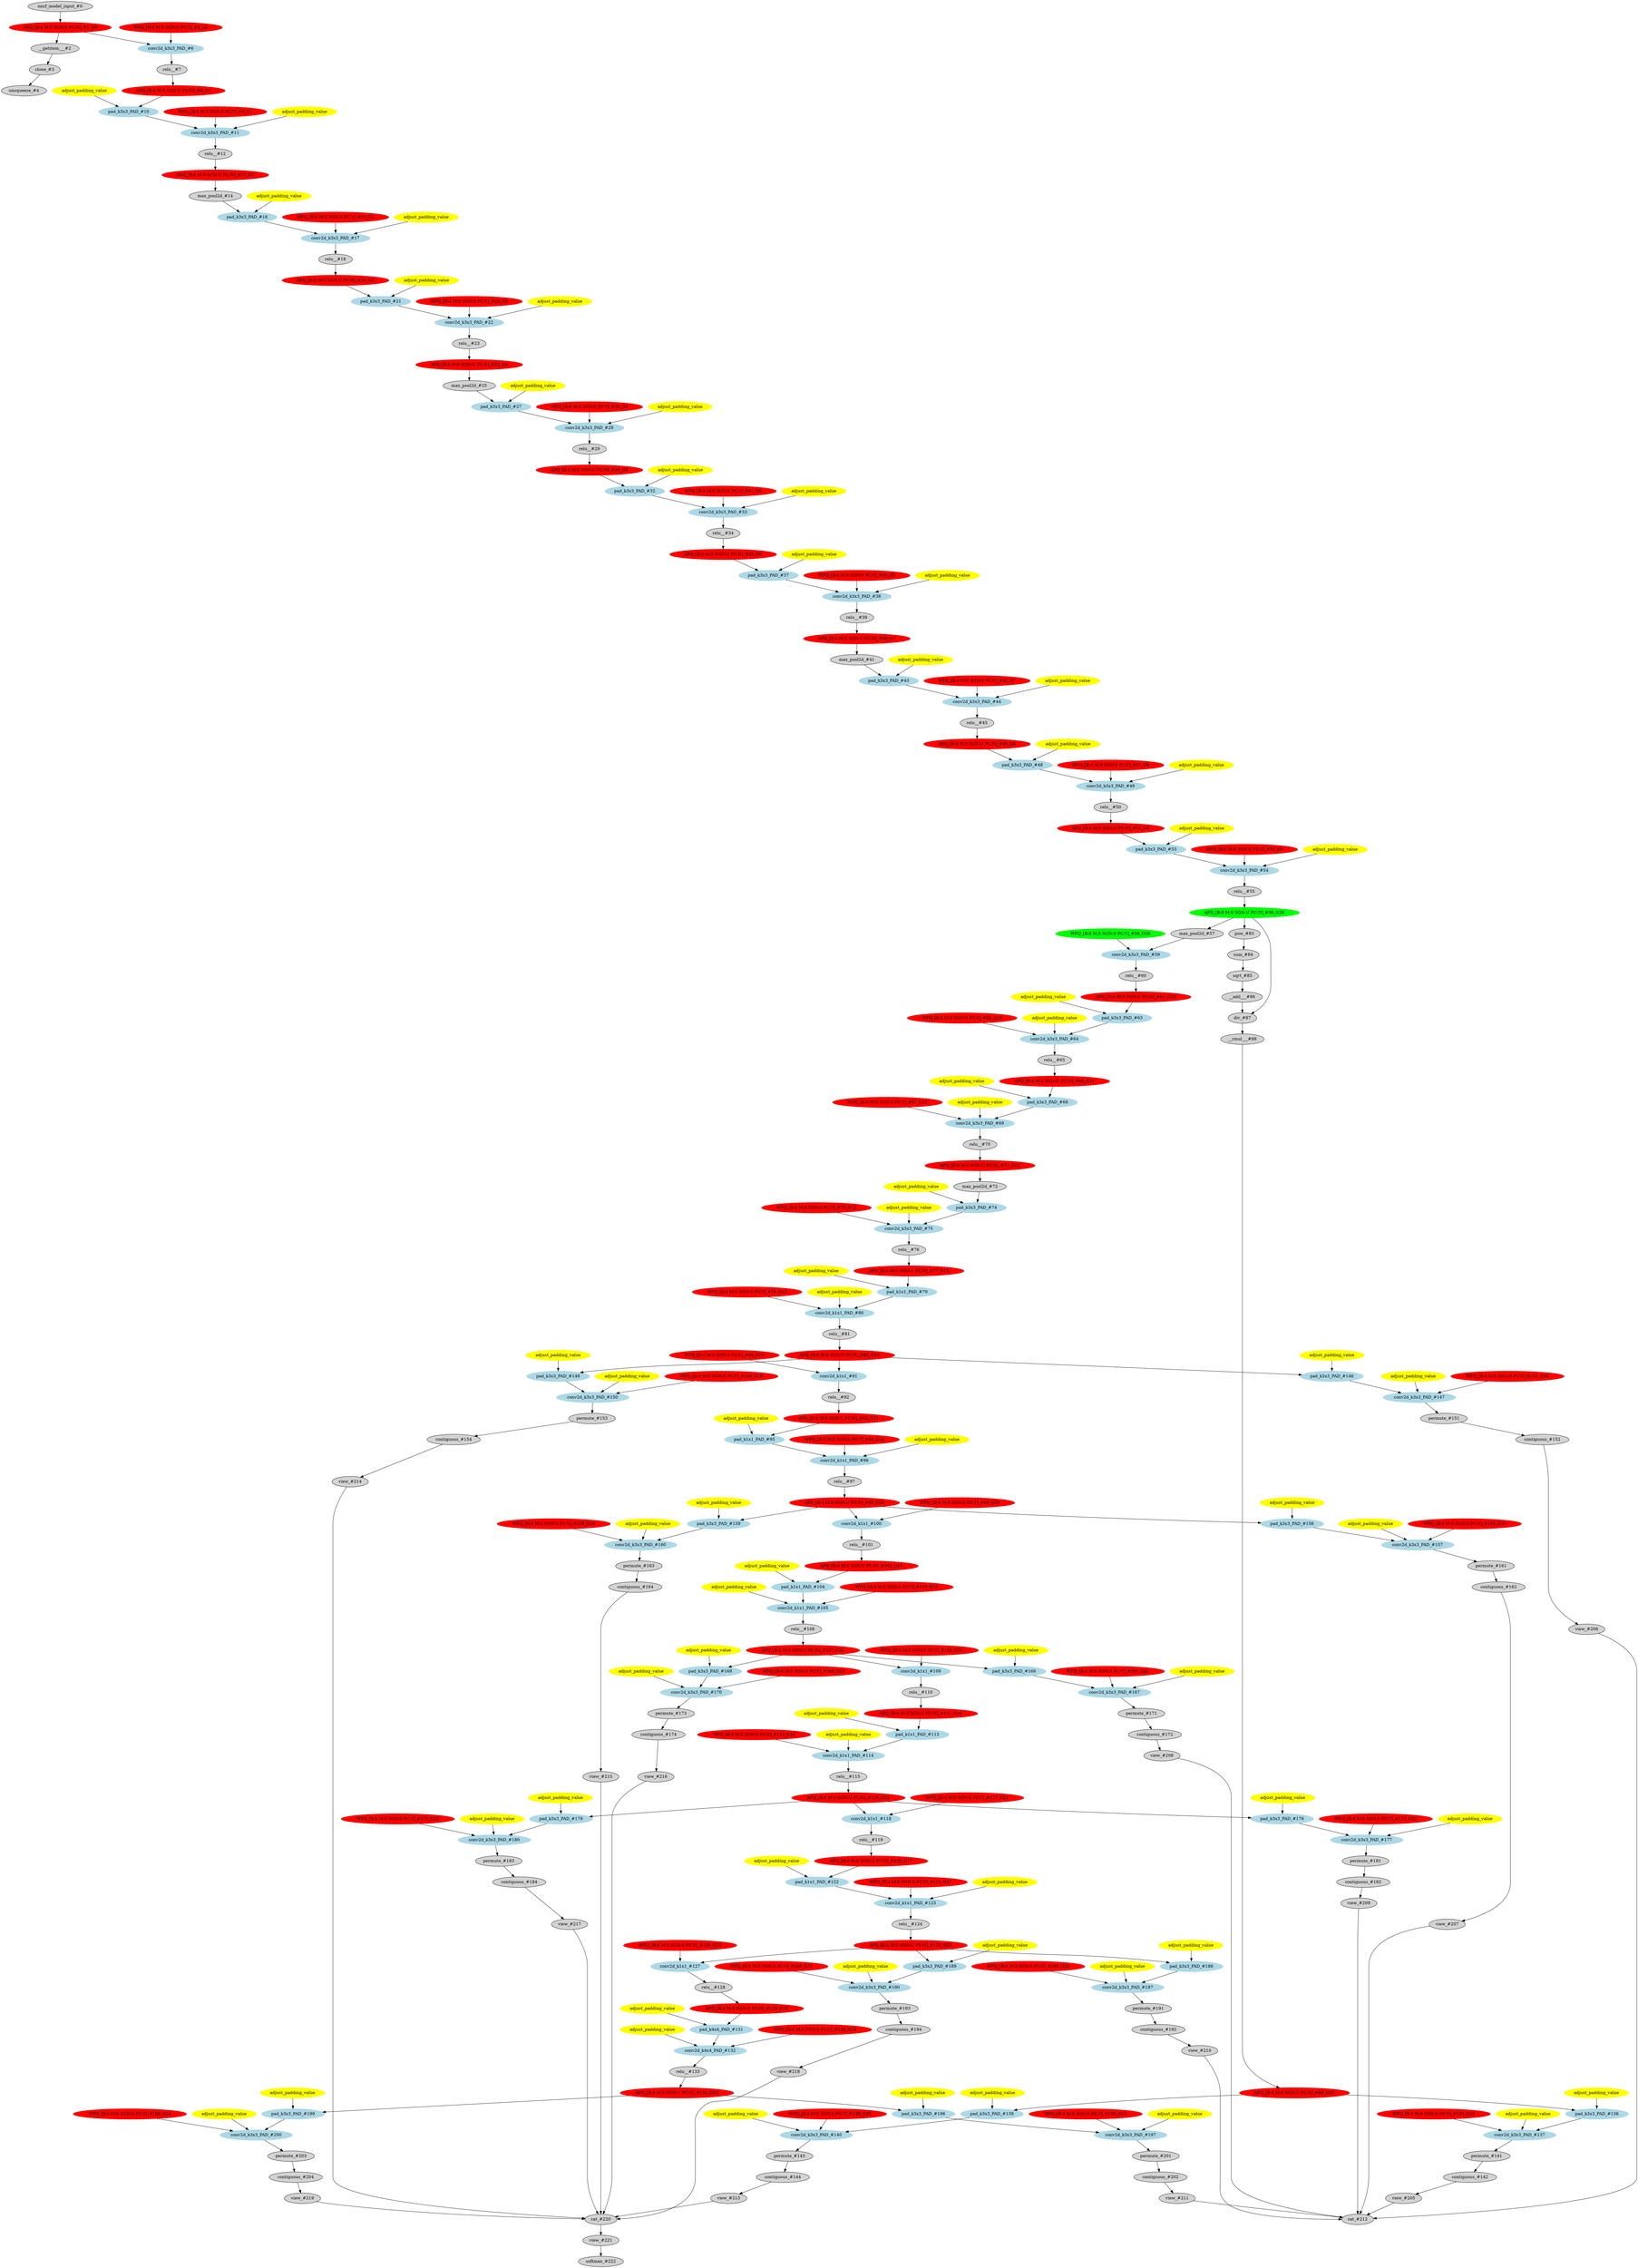strict digraph  {
"0 /nncf_model_input_0" [id=0, label="nncf_model_input_#0", style=filled, type=nncf_model_input];
"1 SymmetricQuantizer/symmetric_quantize_0" [color=red, id=1, label="AFQ_[B:4 M:S SGN:S PC:N]_#1_G0", style=filled, type=symmetric_quantize];
"2 SSD_VGG/__getitem___0" [id=2, label="__getitem___#2", style=filled, type=__getitem__];
"3 SSD_VGG/clone_0" [id=3, label="clone_#3", style=filled, type=clone];
"4 SSD_VGG/unsqueeze_0" [id=4, label="unsqueeze_#4", style=filled, type=unsqueeze];
"5 SSD_VGG/MultiOutputSequential[basenet]/NNCFConv2d[0]/ModuleDict[pre_ops]/UpdateWeight[0]/SymmetricQuantizer[op]/symmetric_quantize_0" [color=red, id=5, label="WFQ_[B:4 M:S SGN:S PC:Y]_#5_G0", style=filled, type=symmetric_quantize];
"6 SSD_VGG/MultiOutputSequential[basenet]/NNCFConv2d[0]/conv2d_0" [color=lightblue, id=6, label="conv2d_k3x3_PAD_#6", style=filled, type=conv2d];
"7 SSD_VGG/MultiOutputSequential[basenet]/ReLU[1]/relu__0" [id=7, label="relu__#7", style=filled, type=relu_];
"8 SSD_VGG/MultiOutputSequential[basenet]/ReLU[1]/SymmetricQuantizer/symmetric_quantize_0" [color=red, id=8, label="AFQ_[B:4 M:S SGN:U PC:N]_#8_G1", style=filled, type=symmetric_quantize];
"9 SSD_VGG/MultiOutputSequential[basenet]/NNCFConv2d[2]/ModuleDict[pre_ops]/UpdateWeight[1]/SymmetricQuantizer[op]/symmetric_quantize_0" [color=red, id=9, label="WFQ_[B:4 M:S SGN:S PC:Y]_#9_G1", style=filled, type=symmetric_quantize];
"10 SSD_VGG/MultiOutputSequential[basenet]/NNCFConv2d[2]/pad_0" [color=lightblue, id=10, label="pad_k3x3_PAD_#10", style=filled, type=pad];
"10 SSD_VGG/MultiOutputSequential[basenet]/NNCFConv2d[2]/pad_0_apad" [color=yellow, label=adjust_padding_value, style=filled, type=""];
"11 SSD_VGG/MultiOutputSequential[basenet]/NNCFConv2d[2]/conv2d_0" [color=lightblue, id=11, label="conv2d_k3x3_PAD_#11", style=filled, type=conv2d];
"11 SSD_VGG/MultiOutputSequential[basenet]/NNCFConv2d[2]/conv2d_0_apad" [color=yellow, label=adjust_padding_value, style=filled, type=""];
"12 SSD_VGG/MultiOutputSequential[basenet]/ReLU[3]/relu__0" [id=12, label="relu__#12", style=filled, type=relu_];
"13 SSD_VGG/MultiOutputSequential[basenet]/ReLU[3]/SymmetricQuantizer/symmetric_quantize_0" [color=red, id=13, label="AFQ_[B:4 M:S SGN:U PC:N]_#13_G2", style=filled, type=symmetric_quantize];
"14 SSD_VGG/MultiOutputSequential[basenet]/MaxPool2d[4]/max_pool2d_0" [id=14, label="max_pool2d_#14", style=filled, type=max_pool2d];
"15 SSD_VGG/MultiOutputSequential[basenet]/NNCFConv2d[5]/ModuleDict[pre_ops]/UpdateWeight[1]/SymmetricQuantizer[op]/symmetric_quantize_0" [color=red, id=15, label="WFQ_[B:4 M:S SGN:S PC:Y]_#15_G2", style=filled, type=symmetric_quantize];
"16 SSD_VGG/MultiOutputSequential[basenet]/NNCFConv2d[5]/pad_0" [color=lightblue, id=16, label="pad_k3x3_PAD_#16", style=filled, type=pad];
"16 SSD_VGG/MultiOutputSequential[basenet]/NNCFConv2d[5]/pad_0_apad" [color=yellow, label=adjust_padding_value, style=filled, type=""];
"17 SSD_VGG/MultiOutputSequential[basenet]/NNCFConv2d[5]/conv2d_0" [color=lightblue, id=17, label="conv2d_k3x3_PAD_#17", style=filled, type=conv2d];
"17 SSD_VGG/MultiOutputSequential[basenet]/NNCFConv2d[5]/conv2d_0_apad" [color=yellow, label=adjust_padding_value, style=filled, type=""];
"18 SSD_VGG/MultiOutputSequential[basenet]/ReLU[6]/relu__0" [id=18, label="relu__#18", style=filled, type=relu_];
"19 SSD_VGG/MultiOutputSequential[basenet]/ReLU[6]/SymmetricQuantizer/symmetric_quantize_0" [color=red, id=19, label="AFQ_[B:4 M:S SGN:U PC:N]_#19_G3", style=filled, type=symmetric_quantize];
"20 SSD_VGG/MultiOutputSequential[basenet]/NNCFConv2d[7]/ModuleDict[pre_ops]/UpdateWeight[1]/SymmetricQuantizer[op]/symmetric_quantize_0" [color=red, id=20, label="WFQ_[B:4 M:S SGN:S PC:Y]_#20_G3", style=filled, type=symmetric_quantize];
"21 SSD_VGG/MultiOutputSequential[basenet]/NNCFConv2d[7]/pad_0" [color=lightblue, id=21, label="pad_k3x3_PAD_#21", style=filled, type=pad];
"21 SSD_VGG/MultiOutputSequential[basenet]/NNCFConv2d[7]/pad_0_apad" [color=yellow, label=adjust_padding_value, style=filled, type=""];
"22 SSD_VGG/MultiOutputSequential[basenet]/NNCFConv2d[7]/conv2d_0" [color=lightblue, id=22, label="conv2d_k3x3_PAD_#22", style=filled, type=conv2d];
"22 SSD_VGG/MultiOutputSequential[basenet]/NNCFConv2d[7]/conv2d_0_apad" [color=yellow, label=adjust_padding_value, style=filled, type=""];
"23 SSD_VGG/MultiOutputSequential[basenet]/ReLU[8]/relu__0" [id=23, label="relu__#23", style=filled, type=relu_];
"24 SSD_VGG/MultiOutputSequential[basenet]/ReLU[8]/SymmetricQuantizer/symmetric_quantize_0" [color=red, id=24, label="AFQ_[B:4 M:S SGN:U PC:N]_#24_G4", style=filled, type=symmetric_quantize];
"25 SSD_VGG/MultiOutputSequential[basenet]/MaxPool2d[9]/max_pool2d_0" [id=25, label="max_pool2d_#25", style=filled, type=max_pool2d];
"26 SSD_VGG/MultiOutputSequential[basenet]/NNCFConv2d[10]/ModuleDict[pre_ops]/UpdateWeight[1]/SymmetricQuantizer[op]/symmetric_quantize_0" [color=red, id=26, label="WFQ_[B:4 M:S SGN:S PC:Y]_#26_G4", style=filled, type=symmetric_quantize];
"27 SSD_VGG/MultiOutputSequential[basenet]/NNCFConv2d[10]/pad_0" [color=lightblue, id=27, label="pad_k3x3_PAD_#27", style=filled, type=pad];
"27 SSD_VGG/MultiOutputSequential[basenet]/NNCFConv2d[10]/pad_0_apad" [color=yellow, label=adjust_padding_value, style=filled, type=""];
"28 SSD_VGG/MultiOutputSequential[basenet]/NNCFConv2d[10]/conv2d_0" [color=lightblue, id=28, label="conv2d_k3x3_PAD_#28", style=filled, type=conv2d];
"28 SSD_VGG/MultiOutputSequential[basenet]/NNCFConv2d[10]/conv2d_0_apad" [color=yellow, label=adjust_padding_value, style=filled, type=""];
"29 SSD_VGG/MultiOutputSequential[basenet]/ReLU[11]/relu__0" [id=29, label="relu__#29", style=filled, type=relu_];
"30 SSD_VGG/MultiOutputSequential[basenet]/ReLU[11]/SymmetricQuantizer/symmetric_quantize_0" [color=red, id=30, label="AFQ_[B:4 M:S SGN:U PC:N]_#30_G5", style=filled, type=symmetric_quantize];
"31 SSD_VGG/MultiOutputSequential[basenet]/NNCFConv2d[12]/ModuleDict[pre_ops]/UpdateWeight[1]/SymmetricQuantizer[op]/symmetric_quantize_0" [color=red, id=31, label="WFQ_[B:4 M:S SGN:S PC:Y]_#31_G5", style=filled, type=symmetric_quantize];
"32 SSD_VGG/MultiOutputSequential[basenet]/NNCFConv2d[12]/pad_0" [color=lightblue, id=32, label="pad_k3x3_PAD_#32", style=filled, type=pad];
"32 SSD_VGG/MultiOutputSequential[basenet]/NNCFConv2d[12]/pad_0_apad" [color=yellow, label=adjust_padding_value, style=filled, type=""];
"33 SSD_VGG/MultiOutputSequential[basenet]/NNCFConv2d[12]/conv2d_0" [color=lightblue, id=33, label="conv2d_k3x3_PAD_#33", style=filled, type=conv2d];
"33 SSD_VGG/MultiOutputSequential[basenet]/NNCFConv2d[12]/conv2d_0_apad" [color=yellow, label=adjust_padding_value, style=filled, type=""];
"34 SSD_VGG/MultiOutputSequential[basenet]/ReLU[13]/relu__0" [id=34, label="relu__#34", style=filled, type=relu_];
"35 SSD_VGG/MultiOutputSequential[basenet]/ReLU[13]/SymmetricQuantizer/symmetric_quantize_0" [color=red, id=35, label="AFQ_[B:4 M:S SGN:U PC:N]_#35_G6", style=filled, type=symmetric_quantize];
"36 SSD_VGG/MultiOutputSequential[basenet]/NNCFConv2d[14]/ModuleDict[pre_ops]/UpdateWeight[1]/SymmetricQuantizer[op]/symmetric_quantize_0" [color=red, id=36, label="WFQ_[B:4 M:S SGN:S PC:Y]_#36_G6", style=filled, type=symmetric_quantize];
"37 SSD_VGG/MultiOutputSequential[basenet]/NNCFConv2d[14]/pad_0" [color=lightblue, id=37, label="pad_k3x3_PAD_#37", style=filled, type=pad];
"37 SSD_VGG/MultiOutputSequential[basenet]/NNCFConv2d[14]/pad_0_apad" [color=yellow, label=adjust_padding_value, style=filled, type=""];
"38 SSD_VGG/MultiOutputSequential[basenet]/NNCFConv2d[14]/conv2d_0" [color=lightblue, id=38, label="conv2d_k3x3_PAD_#38", style=filled, type=conv2d];
"38 SSD_VGG/MultiOutputSequential[basenet]/NNCFConv2d[14]/conv2d_0_apad" [color=yellow, label=adjust_padding_value, style=filled, type=""];
"39 SSD_VGG/MultiOutputSequential[basenet]/ReLU[15]/relu__0" [id=39, label="relu__#39", style=filled, type=relu_];
"40 SSD_VGG/MultiOutputSequential[basenet]/ReLU[15]/SymmetricQuantizer/symmetric_quantize_0" [color=red, id=40, label="AFQ_[B:4 M:S SGN:U PC:N]_#40_G7", style=filled, type=symmetric_quantize];
"41 SSD_VGG/MultiOutputSequential[basenet]/MaxPool2d[16]/max_pool2d_0" [id=41, label="max_pool2d_#41", style=filled, type=max_pool2d];
"42 SSD_VGG/MultiOutputSequential[basenet]/NNCFConv2d[17]/ModuleDict[pre_ops]/UpdateWeight[1]/SymmetricQuantizer[op]/symmetric_quantize_0" [color=red, id=42, label="WFQ_[B:4 M:S SGN:S PC:Y]_#42_G7", style=filled, type=symmetric_quantize];
"43 SSD_VGG/MultiOutputSequential[basenet]/NNCFConv2d[17]/pad_0" [color=lightblue, id=43, label="pad_k3x3_PAD_#43", style=filled, type=pad];
"43 SSD_VGG/MultiOutputSequential[basenet]/NNCFConv2d[17]/pad_0_apad" [color=yellow, label=adjust_padding_value, style=filled, type=""];
"44 SSD_VGG/MultiOutputSequential[basenet]/NNCFConv2d[17]/conv2d_0" [color=lightblue, id=44, label="conv2d_k3x3_PAD_#44", style=filled, type=conv2d];
"44 SSD_VGG/MultiOutputSequential[basenet]/NNCFConv2d[17]/conv2d_0_apad" [color=yellow, label=adjust_padding_value, style=filled, type=""];
"45 SSD_VGG/MultiOutputSequential[basenet]/ReLU[18]/relu__0" [id=45, label="relu__#45", style=filled, type=relu_];
"46 SSD_VGG/MultiOutputSequential[basenet]/ReLU[18]/SymmetricQuantizer/symmetric_quantize_0" [color=red, id=46, label="AFQ_[B:4 M:S SGN:U PC:N]_#46_G8", style=filled, type=symmetric_quantize];
"47 SSD_VGG/MultiOutputSequential[basenet]/NNCFConv2d[19]/ModuleDict[pre_ops]/UpdateWeight[1]/SymmetricQuantizer[op]/symmetric_quantize_0" [color=red, id=47, label="WFQ_[B:4 M:S SGN:S PC:Y]_#47_G8", style=filled, type=symmetric_quantize];
"48 SSD_VGG/MultiOutputSequential[basenet]/NNCFConv2d[19]/pad_0" [color=lightblue, id=48, label="pad_k3x3_PAD_#48", style=filled, type=pad];
"48 SSD_VGG/MultiOutputSequential[basenet]/NNCFConv2d[19]/pad_0_apad" [color=yellow, label=adjust_padding_value, style=filled, type=""];
"49 SSD_VGG/MultiOutputSequential[basenet]/NNCFConv2d[19]/conv2d_0" [color=lightblue, id=49, label="conv2d_k3x3_PAD_#49", style=filled, type=conv2d];
"49 SSD_VGG/MultiOutputSequential[basenet]/NNCFConv2d[19]/conv2d_0_apad" [color=yellow, label=adjust_padding_value, style=filled, type=""];
"50 SSD_VGG/MultiOutputSequential[basenet]/ReLU[20]/relu__0" [id=50, label="relu__#50", style=filled, type=relu_];
"51 SSD_VGG/MultiOutputSequential[basenet]/ReLU[20]/SymmetricQuantizer/symmetric_quantize_0" [color=red, id=51, label="AFQ_[B:4 M:S SGN:U PC:N]_#51_G9", style=filled, type=symmetric_quantize];
"52 SSD_VGG/MultiOutputSequential[basenet]/NNCFConv2d[21]/ModuleDict[pre_ops]/UpdateWeight[1]/SymmetricQuantizer[op]/symmetric_quantize_0" [color=red, id=52, label="WFQ_[B:4 M:S SGN:S PC:Y]_#52_G9", style=filled, type=symmetric_quantize];
"53 SSD_VGG/MultiOutputSequential[basenet]/NNCFConv2d[21]/pad_0" [color=lightblue, id=53, label="pad_k3x3_PAD_#53", style=filled, type=pad];
"53 SSD_VGG/MultiOutputSequential[basenet]/NNCFConv2d[21]/pad_0_apad" [color=yellow, label=adjust_padding_value, style=filled, type=""];
"54 SSD_VGG/MultiOutputSequential[basenet]/NNCFConv2d[21]/conv2d_0" [color=lightblue, id=54, label="conv2d_k3x3_PAD_#54", style=filled, type=conv2d];
"54 SSD_VGG/MultiOutputSequential[basenet]/NNCFConv2d[21]/conv2d_0_apad" [color=yellow, label=adjust_padding_value, style=filled, type=""];
"55 SSD_VGG/MultiOutputSequential[basenet]/ReLU[22]/relu__0" [id=55, label="relu__#55", style=filled, type=relu_];
"56 SSD_VGG/MultiOutputSequential[basenet]/ReLU[22]/SymmetricQuantizer/symmetric_quantize_0" [color=green, id=56, label="AFQ_[B:8 M:S SGN:U PC:N]_#56_G26", style=filled, type=symmetric_quantize];
"57 SSD_VGG/MultiOutputSequential[basenet]/MaxPool2d[23]/max_pool2d_0" [id=57, label="max_pool2d_#57", style=filled, type=max_pool2d];
"58 SSD_VGG/MultiOutputSequential[basenet]/NNCFConv2d[24]/ModuleDict[pre_ops]/UpdateWeight[0]/SymmetricQuantizer[op]/symmetric_quantize_0" [color=green, id=58, label="WFQ_[B:8 M:S SGN:S PC:Y]_#58_G26", style=filled, type=symmetric_quantize];
"59 SSD_VGG/MultiOutputSequential[basenet]/NNCFConv2d[24]/conv2d_0" [color=lightblue, id=59, label="conv2d_k3x3_PAD_#59", style=filled, type=conv2d];
"60 SSD_VGG/MultiOutputSequential[basenet]/ReLU[25]/relu__0" [id=60, label="relu__#60", style=filled, type=relu_];
"61 SSD_VGG/MultiOutputSequential[basenet]/ReLU[25]/SymmetricQuantizer/symmetric_quantize_0" [color=red, id=61, label="AFQ_[B:4 M:S SGN:U PC:N]_#61_G10", style=filled, type=symmetric_quantize];
"62 SSD_VGG/MultiOutputSequential[basenet]/NNCFConv2d[26]/ModuleDict[pre_ops]/UpdateWeight[1]/SymmetricQuantizer[op]/symmetric_quantize_0" [color=red, id=62, label="WFQ_[B:4 M:S SGN:S PC:Y]_#62_G10", style=filled, type=symmetric_quantize];
"63 SSD_VGG/MultiOutputSequential[basenet]/NNCFConv2d[26]/pad_0" [color=lightblue, id=63, label="pad_k3x3_PAD_#63", style=filled, type=pad];
"63 SSD_VGG/MultiOutputSequential[basenet]/NNCFConv2d[26]/pad_0_apad" [color=yellow, label=adjust_padding_value, style=filled, type=""];
"64 SSD_VGG/MultiOutputSequential[basenet]/NNCFConv2d[26]/conv2d_0" [color=lightblue, id=64, label="conv2d_k3x3_PAD_#64", style=filled, type=conv2d];
"64 SSD_VGG/MultiOutputSequential[basenet]/NNCFConv2d[26]/conv2d_0_apad" [color=yellow, label=adjust_padding_value, style=filled, type=""];
"65 SSD_VGG/MultiOutputSequential[basenet]/ReLU[27]/relu__0" [id=65, label="relu__#65", style=filled, type=relu_];
"66 SSD_VGG/MultiOutputSequential[basenet]/ReLU[27]/SymmetricQuantizer/symmetric_quantize_0" [color=red, id=66, label="AFQ_[B:4 M:S SGN:U PC:N]_#66_G11", style=filled, type=symmetric_quantize];
"67 SSD_VGG/MultiOutputSequential[basenet]/NNCFConv2d[28]/ModuleDict[pre_ops]/UpdateWeight[1]/SymmetricQuantizer[op]/symmetric_quantize_0" [color=red, id=67, label="WFQ_[B:4 M:S SGN:S PC:Y]_#67_G11", style=filled, type=symmetric_quantize];
"68 SSD_VGG/MultiOutputSequential[basenet]/NNCFConv2d[28]/pad_0" [color=lightblue, id=68, label="pad_k3x3_PAD_#68", style=filled, type=pad];
"68 SSD_VGG/MultiOutputSequential[basenet]/NNCFConv2d[28]/pad_0_apad" [color=yellow, label=adjust_padding_value, style=filled, type=""];
"69 SSD_VGG/MultiOutputSequential[basenet]/NNCFConv2d[28]/conv2d_0" [color=lightblue, id=69, label="conv2d_k3x3_PAD_#69", style=filled, type=conv2d];
"69 SSD_VGG/MultiOutputSequential[basenet]/NNCFConv2d[28]/conv2d_0_apad" [color=yellow, label=adjust_padding_value, style=filled, type=""];
"70 SSD_VGG/MultiOutputSequential[basenet]/ReLU[29]/relu__0" [id=70, label="relu__#70", style=filled, type=relu_];
"71 SSD_VGG/MultiOutputSequential[basenet]/ReLU[29]/SymmetricQuantizer/symmetric_quantize_0" [color=red, id=71, label="AFQ_[B:4 M:S SGN:U PC:N]_#71_G12", style=filled, type=symmetric_quantize];
"72 SSD_VGG/MultiOutputSequential[basenet]/MaxPool2d[30]/max_pool2d_0" [id=72, label="max_pool2d_#72", style=filled, type=max_pool2d];
"73 SSD_VGG/MultiOutputSequential[basenet]/NNCFConv2d[31]/ModuleDict[pre_ops]/UpdateWeight[1]/SymmetricQuantizer[op]/symmetric_quantize_0" [color=red, id=73, label="WFQ_[B:4 M:S SGN:S PC:Y]_#73_G12", style=filled, type=symmetric_quantize];
"74 SSD_VGG/MultiOutputSequential[basenet]/NNCFConv2d[31]/pad_0" [color=lightblue, id=74, label="pad_k3x3_PAD_#74", style=filled, type=pad];
"74 SSD_VGG/MultiOutputSequential[basenet]/NNCFConv2d[31]/pad_0_apad" [color=yellow, label=adjust_padding_value, style=filled, type=""];
"75 SSD_VGG/MultiOutputSequential[basenet]/NNCFConv2d[31]/conv2d_0" [color=lightblue, id=75, label="conv2d_k3x3_PAD_#75", style=filled, type=conv2d];
"75 SSD_VGG/MultiOutputSequential[basenet]/NNCFConv2d[31]/conv2d_0_apad" [color=yellow, label=adjust_padding_value, style=filled, type=""];
"76 SSD_VGG/MultiOutputSequential[basenet]/ReLU[32]/relu__0" [id=76, label="relu__#76", style=filled, type=relu_];
"77 SSD_VGG/MultiOutputSequential[basenet]/ReLU[32]/SymmetricQuantizer/symmetric_quantize_0" [color=red, id=77, label="AFQ_[B:4 M:S SGN:U PC:N]_#77_G13", style=filled, type=symmetric_quantize];
"78 SSD_VGG/MultiOutputSequential[basenet]/NNCFConv2d[33]/ModuleDict[pre_ops]/UpdateWeight[1]/SymmetricQuantizer[op]/symmetric_quantize_0" [color=red, id=78, label="WFQ_[B:4 M:S SGN:S PC:Y]_#78_G13", style=filled, type=symmetric_quantize];
"79 SSD_VGG/MultiOutputSequential[basenet]/NNCFConv2d[33]/pad_0" [color=lightblue, id=79, label="pad_k1x1_PAD_#79", style=filled, type=pad];
"79 SSD_VGG/MultiOutputSequential[basenet]/NNCFConv2d[33]/pad_0_apad" [color=yellow, label=adjust_padding_value, style=filled, type=""];
"80 SSD_VGG/MultiOutputSequential[basenet]/NNCFConv2d[33]/conv2d_0" [color=lightblue, id=80, label="conv2d_k1x1_PAD_#80", style=filled, type=conv2d];
"80 SSD_VGG/MultiOutputSequential[basenet]/NNCFConv2d[33]/conv2d_0_apad" [color=yellow, label=adjust_padding_value, style=filled, type=""];
"81 SSD_VGG/MultiOutputSequential[basenet]/ReLU[34]/relu__0" [id=81, label="relu__#81", style=filled, type=relu_];
"82 SSD_VGG/MultiOutputSequential[basenet]/ReLU[34]/SymmetricQuantizer/symmetric_quantize_0" [color=red, id=82, label="AFQ_[B:4 M:S SGN:U PC:N]_#82_G19", style=filled, type=symmetric_quantize];
"83 SSD_VGG/NNCFUserL2Norm[L2Norm]/pow_0" [id=83, label="pow_#83", style=filled, type=pow];
"84 SSD_VGG/NNCFUserL2Norm[L2Norm]/sum_0" [id=84, label="sum_#84", style=filled, type=sum];
"85 SSD_VGG/NNCFUserL2Norm[L2Norm]/sqrt_0" [id=85, label="sqrt_#85", style=filled, type=sqrt];
"86 SSD_VGG/NNCFUserL2Norm[L2Norm]/__add___0" [id=86, label="__add___#86", style=filled, type=__add__];
"87 SSD_VGG/NNCFUserL2Norm[L2Norm]/div_0" [id=87, label="div_#87", style=filled, type=div];
"88 SSD_VGG/NNCFUserL2Norm[L2Norm]/__rmul___0" [id=88, label="__rmul___#88", style=filled, type=__rmul__];
"89 SSD_VGG/NNCFUserL2Norm[L2Norm]/SymmetricQuantizer/symmetric_quantize_0" [color=red, id=89, label="AFQ_[B:4 M:S SGN:U PC:N]_#89_G25", style=filled, type=symmetric_quantize];
"90 SSD_VGG/MultiOutputSequential[extras]/NNCFConv2d[0]/ModuleDict[pre_ops]/UpdateWeight[0]/SymmetricQuantizer[op]/symmetric_quantize_0" [color=red, id=90, label="WFQ_[B:4 M:S SGN:S PC:Y]_#90_G19", style=filled, type=symmetric_quantize];
"91 SSD_VGG/MultiOutputSequential[extras]/NNCFConv2d[0]/conv2d_0" [color=lightblue, id=91, label="conv2d_k1x1_#91", style=filled, type=conv2d];
"92 SSD_VGG/MultiOutputSequential[extras]/ReLU[1]/relu__0" [id=92, label="relu__#92", style=filled, type=relu_];
"93 SSD_VGG/MultiOutputSequential[extras]/ReLU[1]/SymmetricQuantizer/symmetric_quantize_0" [color=red, id=93, label="AFQ_[B:4 M:S SGN:U PC:N]_#93_G14", style=filled, type=symmetric_quantize];
"94 SSD_VGG/MultiOutputSequential[extras]/NNCFConv2d[2]/ModuleDict[pre_ops]/UpdateWeight[1]/SymmetricQuantizer[op]/symmetric_quantize_0" [color=red, id=94, label="WFQ_[B:4 M:S SGN:S PC:Y]_#94_G14", style=filled, type=symmetric_quantize];
"95 SSD_VGG/MultiOutputSequential[extras]/NNCFConv2d[2]/pad_0" [color=lightblue, id=95, label="pad_k1x1_PAD_#95", style=filled, type=pad];
"95 SSD_VGG/MultiOutputSequential[extras]/NNCFConv2d[2]/pad_0_apad" [color=yellow, label=adjust_padding_value, style=filled, type=""];
"96 SSD_VGG/MultiOutputSequential[extras]/NNCFConv2d[2]/conv2d_0" [color=lightblue, id=96, label="conv2d_k1x1_PAD_#96", style=filled, type=conv2d];
"96 SSD_VGG/MultiOutputSequential[extras]/NNCFConv2d[2]/conv2d_0_apad" [color=yellow, label=adjust_padding_value, style=filled, type=""];
"97 SSD_VGG/MultiOutputSequential[extras]/ReLU[3]/relu__0" [id=97, label="relu__#97", style=filled, type=relu_];
"98 SSD_VGG/MultiOutputSequential[extras]/ReLU[3]/SymmetricQuantizer/symmetric_quantize_0" [color=red, id=98, label="AFQ_[B:4 M:S SGN:U PC:N]_#98_G20", style=filled, type=symmetric_quantize];
"99 SSD_VGG/MultiOutputSequential[extras]/NNCFConv2d[4]/ModuleDict[pre_ops]/UpdateWeight[0]/SymmetricQuantizer[op]/symmetric_quantize_0" [color=red, id=99, label="WFQ_[B:4 M:S SGN:S PC:Y]_#99_G20", style=filled, type=symmetric_quantize];
"100 SSD_VGG/MultiOutputSequential[extras]/NNCFConv2d[4]/conv2d_0" [color=lightblue, id=100, label="conv2d_k1x1_#100", style=filled, type=conv2d];
"101 SSD_VGG/MultiOutputSequential[extras]/ReLU[5]/relu__0" [id=101, label="relu__#101", style=filled, type=relu_];
"102 SSD_VGG/MultiOutputSequential[extras]/ReLU[5]/SymmetricQuantizer/symmetric_quantize_0" [color=red, id=102, label="AFQ_[B:4 M:S SGN:U PC:N]_#102_G15", style=filled, type=symmetric_quantize];
"103 SSD_VGG/MultiOutputSequential[extras]/NNCFConv2d[6]/ModuleDict[pre_ops]/UpdateWeight[1]/SymmetricQuantizer[op]/symmetric_quantize_0" [color=red, id=103, label="WFQ_[B:4 M:S SGN:S PC:Y]_#103_G15", style=filled, type=symmetric_quantize];
"104 SSD_VGG/MultiOutputSequential[extras]/NNCFConv2d[6]/pad_0" [color=lightblue, id=104, label="pad_k1x1_PAD_#104", style=filled, type=pad];
"104 SSD_VGG/MultiOutputSequential[extras]/NNCFConv2d[6]/pad_0_apad" [color=yellow, label=adjust_padding_value, style=filled, type=""];
"105 SSD_VGG/MultiOutputSequential[extras]/NNCFConv2d[6]/conv2d_0" [color=lightblue, id=105, label="conv2d_k1x1_PAD_#105", style=filled, type=conv2d];
"105 SSD_VGG/MultiOutputSequential[extras]/NNCFConv2d[6]/conv2d_0_apad" [color=yellow, label=adjust_padding_value, style=filled, type=""];
"106 SSD_VGG/MultiOutputSequential[extras]/ReLU[7]/relu__0" [id=106, label="relu__#106", style=filled, type=relu_];
"107 SSD_VGG/MultiOutputSequential[extras]/ReLU[7]/SymmetricQuantizer/symmetric_quantize_0" [color=red, id=107, label="AFQ_[B:4 M:S SGN:U PC:N]_#107_G21", style=filled, type=symmetric_quantize];
"108 SSD_VGG/MultiOutputSequential[extras]/NNCFConv2d[8]/ModuleDict[pre_ops]/UpdateWeight[0]/SymmetricQuantizer[op]/symmetric_quantize_0" [color=red, id=108, label="WFQ_[B:4 M:S SGN:S PC:Y]_#108_G21", style=filled, type=symmetric_quantize];
"109 SSD_VGG/MultiOutputSequential[extras]/NNCFConv2d[8]/conv2d_0" [color=lightblue, id=109, label="conv2d_k1x1_#109", style=filled, type=conv2d];
"110 SSD_VGG/MultiOutputSequential[extras]/ReLU[9]/relu__0" [id=110, label="relu__#110", style=filled, type=relu_];
"111 SSD_VGG/MultiOutputSequential[extras]/ReLU[9]/SymmetricQuantizer/symmetric_quantize_0" [color=red, id=111, label="AFQ_[B:4 M:S SGN:U PC:N]_#111_G16", style=filled, type=symmetric_quantize];
"112 SSD_VGG/MultiOutputSequential[extras]/NNCFConv2d[10]/ModuleDict[pre_ops]/UpdateWeight[1]/SymmetricQuantizer[op]/symmetric_quantize_0" [color=red, id=112, label="WFQ_[B:4 M:S SGN:S PC:Y]_#112_G16", style=filled, type=symmetric_quantize];
"113 SSD_VGG/MultiOutputSequential[extras]/NNCFConv2d[10]/pad_0" [color=lightblue, id=113, label="pad_k1x1_PAD_#113", style=filled, type=pad];
"113 SSD_VGG/MultiOutputSequential[extras]/NNCFConv2d[10]/pad_0_apad" [color=yellow, label=adjust_padding_value, style=filled, type=""];
"114 SSD_VGG/MultiOutputSequential[extras]/NNCFConv2d[10]/conv2d_0" [color=lightblue, id=114, label="conv2d_k1x1_PAD_#114", style=filled, type=conv2d];
"114 SSD_VGG/MultiOutputSequential[extras]/NNCFConv2d[10]/conv2d_0_apad" [color=yellow, label=adjust_padding_value, style=filled, type=""];
"115 SSD_VGG/MultiOutputSequential[extras]/ReLU[11]/relu__0" [id=115, label="relu__#115", style=filled, type=relu_];
"116 SSD_VGG/MultiOutputSequential[extras]/ReLU[11]/SymmetricQuantizer/symmetric_quantize_0" [color=red, id=116, label="AFQ_[B:4 M:S SGN:U PC:N]_#116_G22", style=filled, type=symmetric_quantize];
"117 SSD_VGG/MultiOutputSequential[extras]/NNCFConv2d[12]/ModuleDict[pre_ops]/UpdateWeight[0]/SymmetricQuantizer[op]/symmetric_quantize_0" [color=red, id=117, label="WFQ_[B:4 M:S SGN:S PC:Y]_#117_G22", style=filled, type=symmetric_quantize];
"118 SSD_VGG/MultiOutputSequential[extras]/NNCFConv2d[12]/conv2d_0" [color=lightblue, id=118, label="conv2d_k1x1_#118", style=filled, type=conv2d];
"119 SSD_VGG/MultiOutputSequential[extras]/ReLU[13]/relu__0" [id=119, label="relu__#119", style=filled, type=relu_];
"120 SSD_VGG/MultiOutputSequential[extras]/ReLU[13]/SymmetricQuantizer/symmetric_quantize_0" [color=red, id=120, label="AFQ_[B:4 M:S SGN:U PC:N]_#120_G17", style=filled, type=symmetric_quantize];
"121 SSD_VGG/MultiOutputSequential[extras]/NNCFConv2d[14]/ModuleDict[pre_ops]/UpdateWeight[1]/SymmetricQuantizer[op]/symmetric_quantize_0" [color=red, id=121, label="WFQ_[B:4 M:S SGN:S PC:Y]_#121_G17", style=filled, type=symmetric_quantize];
"122 SSD_VGG/MultiOutputSequential[extras]/NNCFConv2d[14]/pad_0" [color=lightblue, id=122, label="pad_k1x1_PAD_#122", style=filled, type=pad];
"122 SSD_VGG/MultiOutputSequential[extras]/NNCFConv2d[14]/pad_0_apad" [color=yellow, label=adjust_padding_value, style=filled, type=""];
"123 SSD_VGG/MultiOutputSequential[extras]/NNCFConv2d[14]/conv2d_0" [color=lightblue, id=123, label="conv2d_k1x1_PAD_#123", style=filled, type=conv2d];
"123 SSD_VGG/MultiOutputSequential[extras]/NNCFConv2d[14]/conv2d_0_apad" [color=yellow, label=adjust_padding_value, style=filled, type=""];
"124 SSD_VGG/MultiOutputSequential[extras]/ReLU[15]/relu__0" [id=124, label="relu__#124", style=filled, type=relu_];
"125 SSD_VGG/MultiOutputSequential[extras]/ReLU[15]/SymmetricQuantizer/symmetric_quantize_0" [color=red, id=125, label="AFQ_[B:4 M:S SGN:U PC:N]_#125_G23", style=filled, type=symmetric_quantize];
"126 SSD_VGG/MultiOutputSequential[extras]/NNCFConv2d[16]/ModuleDict[pre_ops]/UpdateWeight[0]/SymmetricQuantizer[op]/symmetric_quantize_0" [color=red, id=126, label="WFQ_[B:4 M:S SGN:S PC:Y]_#126_G23", style=filled, type=symmetric_quantize];
"127 SSD_VGG/MultiOutputSequential[extras]/NNCFConv2d[16]/conv2d_0" [color=lightblue, id=127, label="conv2d_k1x1_#127", style=filled, type=conv2d];
"128 SSD_VGG/MultiOutputSequential[extras]/ReLU[17]/relu__0" [id=128, label="relu__#128", style=filled, type=relu_];
"129 SSD_VGG/MultiOutputSequential[extras]/ReLU[17]/SymmetricQuantizer/symmetric_quantize_0" [color=red, id=129, label="AFQ_[B:4 M:S SGN:U PC:N]_#129_G18", style=filled, type=symmetric_quantize];
"130 SSD_VGG/MultiOutputSequential[extras]/NNCFConv2d[18]/ModuleDict[pre_ops]/UpdateWeight[1]/SymmetricQuantizer[op]/symmetric_quantize_0" [color=red, id=130, label="WFQ_[B:4 M:S SGN:S PC:Y]_#130_G18", style=filled, type=symmetric_quantize];
"131 SSD_VGG/MultiOutputSequential[extras]/NNCFConv2d[18]/pad_0" [color=lightblue, id=131, label="pad_k4x4_PAD_#131", style=filled, type=pad];
"131 SSD_VGG/MultiOutputSequential[extras]/NNCFConv2d[18]/pad_0_apad" [color=yellow, label=adjust_padding_value, style=filled, type=""];
"132 SSD_VGG/MultiOutputSequential[extras]/NNCFConv2d[18]/conv2d_0" [color=lightblue, id=132, label="conv2d_k4x4_PAD_#132", style=filled, type=conv2d];
"132 SSD_VGG/MultiOutputSequential[extras]/NNCFConv2d[18]/conv2d_0_apad" [color=yellow, label=adjust_padding_value, style=filled, type=""];
"133 SSD_VGG/MultiOutputSequential[extras]/ReLU[19]/relu__0" [id=133, label="relu__#133", style=filled, type=relu_];
"134 SSD_VGG/MultiOutputSequential[extras]/ReLU[19]/SymmetricQuantizer/symmetric_quantize_0" [color=red, id=134, label="AFQ_[B:4 M:S SGN:U PC:N]_#134_G24", style=filled, type=symmetric_quantize];
"135 SSD_VGG/SSDDetectionOutput[detection_head]/ModuleList[heads]/SSDHead[0]/NNCFConv2d[loc]/ModuleDict[pre_ops]/UpdateWeight[1]/SymmetricQuantizer[op]/symmetric_quantize_0" [color=red, id=135, label="WFQ_[B:4 M:S SGN:S PC:Y]_#135_G25", style=filled, type=symmetric_quantize];
"136 SSD_VGG/SSDDetectionOutput[detection_head]/ModuleList[heads]/SSDHead[0]/NNCFConv2d[loc]/pad_0" [color=lightblue, id=136, label="pad_k3x3_PAD_#136", style=filled, type=pad];
"136 SSD_VGG/SSDDetectionOutput[detection_head]/ModuleList[heads]/SSDHead[0]/NNCFConv2d[loc]/pad_0_apad" [color=yellow, label=adjust_padding_value, style=filled, type=""];
"137 SSD_VGG/SSDDetectionOutput[detection_head]/ModuleList[heads]/SSDHead[0]/NNCFConv2d[loc]/conv2d_0" [color=lightblue, id=137, label="conv2d_k3x3_PAD_#137", style=filled, type=conv2d];
"137 SSD_VGG/SSDDetectionOutput[detection_head]/ModuleList[heads]/SSDHead[0]/NNCFConv2d[loc]/conv2d_0_apad" [color=yellow, label=adjust_padding_value, style=filled, type=""];
"138 SSD_VGG/SSDDetectionOutput[detection_head]/ModuleList[heads]/SSDHead[0]/NNCFConv2d[conf]/ModuleDict[pre_ops]/UpdateWeight[1]/SymmetricQuantizer[op]/symmetric_quantize_0" [color=red, id=138, label="WFQ_[B:4 M:S SGN:S PC:Y]_#138_G25", style=filled, type=symmetric_quantize];
"139 SSD_VGG/SSDDetectionOutput[detection_head]/ModuleList[heads]/SSDHead[0]/NNCFConv2d[conf]/pad_0" [color=lightblue, id=139, label="pad_k3x3_PAD_#139", style=filled, type=pad];
"139 SSD_VGG/SSDDetectionOutput[detection_head]/ModuleList[heads]/SSDHead[0]/NNCFConv2d[conf]/pad_0_apad" [color=yellow, label=adjust_padding_value, style=filled, type=""];
"140 SSD_VGG/SSDDetectionOutput[detection_head]/ModuleList[heads]/SSDHead[0]/NNCFConv2d[conf]/conv2d_0" [color=lightblue, id=140, label="conv2d_k3x3_PAD_#140", style=filled, type=conv2d];
"140 SSD_VGG/SSDDetectionOutput[detection_head]/ModuleList[heads]/SSDHead[0]/NNCFConv2d[conf]/conv2d_0_apad" [color=yellow, label=adjust_padding_value, style=filled, type=""];
"141 SSD_VGG/SSDDetectionOutput[detection_head]/ModuleList[heads]/SSDHead[0]/permute_0" [id=141, label="permute_#141", style=filled, type=permute];
"142 SSD_VGG/SSDDetectionOutput[detection_head]/ModuleList[heads]/SSDHead[0]/contiguous_0" [id=142, label="contiguous_#142", style=filled, type=contiguous];
"143 SSD_VGG/SSDDetectionOutput[detection_head]/ModuleList[heads]/SSDHead[0]/permute_1" [id=143, label="permute_#143", style=filled, type=permute];
"144 SSD_VGG/SSDDetectionOutput[detection_head]/ModuleList[heads]/SSDHead[0]/contiguous_1" [id=144, label="contiguous_#144", style=filled, type=contiguous];
"145 SSD_VGG/SSDDetectionOutput[detection_head]/ModuleList[heads]/SSDHead[1]/NNCFConv2d[loc]/ModuleDict[pre_ops]/UpdateWeight[1]/SymmetricQuantizer[op]/symmetric_quantize_0" [color=red, id=145, label="WFQ_[B:4 M:S SGN:S PC:Y]_#145_G19", style=filled, type=symmetric_quantize];
"146 SSD_VGG/SSDDetectionOutput[detection_head]/ModuleList[heads]/SSDHead[1]/NNCFConv2d[loc]/pad_0" [color=lightblue, id=146, label="pad_k3x3_PAD_#146", style=filled, type=pad];
"146 SSD_VGG/SSDDetectionOutput[detection_head]/ModuleList[heads]/SSDHead[1]/NNCFConv2d[loc]/pad_0_apad" [color=yellow, label=adjust_padding_value, style=filled, type=""];
"147 SSD_VGG/SSDDetectionOutput[detection_head]/ModuleList[heads]/SSDHead[1]/NNCFConv2d[loc]/conv2d_0" [color=lightblue, id=147, label="conv2d_k3x3_PAD_#147", style=filled, type=conv2d];
"147 SSD_VGG/SSDDetectionOutput[detection_head]/ModuleList[heads]/SSDHead[1]/NNCFConv2d[loc]/conv2d_0_apad" [color=yellow, label=adjust_padding_value, style=filled, type=""];
"148 SSD_VGG/SSDDetectionOutput[detection_head]/ModuleList[heads]/SSDHead[1]/NNCFConv2d[conf]/ModuleDict[pre_ops]/UpdateWeight[1]/SymmetricQuantizer[op]/symmetric_quantize_0" [color=red, id=148, label="WFQ_[B:4 M:S SGN:S PC:Y]_#148_G19", style=filled, type=symmetric_quantize];
"149 SSD_VGG/SSDDetectionOutput[detection_head]/ModuleList[heads]/SSDHead[1]/NNCFConv2d[conf]/pad_0" [color=lightblue, id=149, label="pad_k3x3_PAD_#149", style=filled, type=pad];
"149 SSD_VGG/SSDDetectionOutput[detection_head]/ModuleList[heads]/SSDHead[1]/NNCFConv2d[conf]/pad_0_apad" [color=yellow, label=adjust_padding_value, style=filled, type=""];
"150 SSD_VGG/SSDDetectionOutput[detection_head]/ModuleList[heads]/SSDHead[1]/NNCFConv2d[conf]/conv2d_0" [color=lightblue, id=150, label="conv2d_k3x3_PAD_#150", style=filled, type=conv2d];
"150 SSD_VGG/SSDDetectionOutput[detection_head]/ModuleList[heads]/SSDHead[1]/NNCFConv2d[conf]/conv2d_0_apad" [color=yellow, label=adjust_padding_value, style=filled, type=""];
"151 SSD_VGG/SSDDetectionOutput[detection_head]/ModuleList[heads]/SSDHead[1]/permute_0" [id=151, label="permute_#151", style=filled, type=permute];
"152 SSD_VGG/SSDDetectionOutput[detection_head]/ModuleList[heads]/SSDHead[1]/contiguous_0" [id=152, label="contiguous_#152", style=filled, type=contiguous];
"153 SSD_VGG/SSDDetectionOutput[detection_head]/ModuleList[heads]/SSDHead[1]/permute_1" [id=153, label="permute_#153", style=filled, type=permute];
"154 SSD_VGG/SSDDetectionOutput[detection_head]/ModuleList[heads]/SSDHead[1]/contiguous_1" [id=154, label="contiguous_#154", style=filled, type=contiguous];
"155 SSD_VGG/SSDDetectionOutput[detection_head]/ModuleList[heads]/SSDHead[2]/NNCFConv2d[loc]/ModuleDict[pre_ops]/UpdateWeight[1]/SymmetricQuantizer[op]/symmetric_quantize_0" [color=red, id=155, label="WFQ_[B:4 M:S SGN:S PC:Y]_#155_G20", style=filled, type=symmetric_quantize];
"156 SSD_VGG/SSDDetectionOutput[detection_head]/ModuleList[heads]/SSDHead[2]/NNCFConv2d[loc]/pad_0" [color=lightblue, id=156, label="pad_k3x3_PAD_#156", style=filled, type=pad];
"156 SSD_VGG/SSDDetectionOutput[detection_head]/ModuleList[heads]/SSDHead[2]/NNCFConv2d[loc]/pad_0_apad" [color=yellow, label=adjust_padding_value, style=filled, type=""];
"157 SSD_VGG/SSDDetectionOutput[detection_head]/ModuleList[heads]/SSDHead[2]/NNCFConv2d[loc]/conv2d_0" [color=lightblue, id=157, label="conv2d_k3x3_PAD_#157", style=filled, type=conv2d];
"157 SSD_VGG/SSDDetectionOutput[detection_head]/ModuleList[heads]/SSDHead[2]/NNCFConv2d[loc]/conv2d_0_apad" [color=yellow, label=adjust_padding_value, style=filled, type=""];
"158 SSD_VGG/SSDDetectionOutput[detection_head]/ModuleList[heads]/SSDHead[2]/NNCFConv2d[conf]/ModuleDict[pre_ops]/UpdateWeight[1]/SymmetricQuantizer[op]/symmetric_quantize_0" [color=red, id=158, label="WFQ_[B:4 M:S SGN:S PC:Y]_#158_G20", style=filled, type=symmetric_quantize];
"159 SSD_VGG/SSDDetectionOutput[detection_head]/ModuleList[heads]/SSDHead[2]/NNCFConv2d[conf]/pad_0" [color=lightblue, id=159, label="pad_k3x3_PAD_#159", style=filled, type=pad];
"159 SSD_VGG/SSDDetectionOutput[detection_head]/ModuleList[heads]/SSDHead[2]/NNCFConv2d[conf]/pad_0_apad" [color=yellow, label=adjust_padding_value, style=filled, type=""];
"160 SSD_VGG/SSDDetectionOutput[detection_head]/ModuleList[heads]/SSDHead[2]/NNCFConv2d[conf]/conv2d_0" [color=lightblue, id=160, label="conv2d_k3x3_PAD_#160", style=filled, type=conv2d];
"160 SSD_VGG/SSDDetectionOutput[detection_head]/ModuleList[heads]/SSDHead[2]/NNCFConv2d[conf]/conv2d_0_apad" [color=yellow, label=adjust_padding_value, style=filled, type=""];
"161 SSD_VGG/SSDDetectionOutput[detection_head]/ModuleList[heads]/SSDHead[2]/permute_0" [id=161, label="permute_#161", style=filled, type=permute];
"162 SSD_VGG/SSDDetectionOutput[detection_head]/ModuleList[heads]/SSDHead[2]/contiguous_0" [id=162, label="contiguous_#162", style=filled, type=contiguous];
"163 SSD_VGG/SSDDetectionOutput[detection_head]/ModuleList[heads]/SSDHead[2]/permute_1" [id=163, label="permute_#163", style=filled, type=permute];
"164 SSD_VGG/SSDDetectionOutput[detection_head]/ModuleList[heads]/SSDHead[2]/contiguous_1" [id=164, label="contiguous_#164", style=filled, type=contiguous];
"165 SSD_VGG/SSDDetectionOutput[detection_head]/ModuleList[heads]/SSDHead[3]/NNCFConv2d[loc]/ModuleDict[pre_ops]/UpdateWeight[1]/SymmetricQuantizer[op]/symmetric_quantize_0" [color=red, id=165, label="WFQ_[B:4 M:S SGN:S PC:Y]_#165_G21", style=filled, type=symmetric_quantize];
"166 SSD_VGG/SSDDetectionOutput[detection_head]/ModuleList[heads]/SSDHead[3]/NNCFConv2d[loc]/pad_0" [color=lightblue, id=166, label="pad_k3x3_PAD_#166", style=filled, type=pad];
"166 SSD_VGG/SSDDetectionOutput[detection_head]/ModuleList[heads]/SSDHead[3]/NNCFConv2d[loc]/pad_0_apad" [color=yellow, label=adjust_padding_value, style=filled, type=""];
"167 SSD_VGG/SSDDetectionOutput[detection_head]/ModuleList[heads]/SSDHead[3]/NNCFConv2d[loc]/conv2d_0" [color=lightblue, id=167, label="conv2d_k3x3_PAD_#167", style=filled, type=conv2d];
"167 SSD_VGG/SSDDetectionOutput[detection_head]/ModuleList[heads]/SSDHead[3]/NNCFConv2d[loc]/conv2d_0_apad" [color=yellow, label=adjust_padding_value, style=filled, type=""];
"168 SSD_VGG/SSDDetectionOutput[detection_head]/ModuleList[heads]/SSDHead[3]/NNCFConv2d[conf]/ModuleDict[pre_ops]/UpdateWeight[1]/SymmetricQuantizer[op]/symmetric_quantize_0" [color=red, id=168, label="WFQ_[B:4 M:S SGN:S PC:Y]_#168_G21", style=filled, type=symmetric_quantize];
"169 SSD_VGG/SSDDetectionOutput[detection_head]/ModuleList[heads]/SSDHead[3]/NNCFConv2d[conf]/pad_0" [color=lightblue, id=169, label="pad_k3x3_PAD_#169", style=filled, type=pad];
"169 SSD_VGG/SSDDetectionOutput[detection_head]/ModuleList[heads]/SSDHead[3]/NNCFConv2d[conf]/pad_0_apad" [color=yellow, label=adjust_padding_value, style=filled, type=""];
"170 SSD_VGG/SSDDetectionOutput[detection_head]/ModuleList[heads]/SSDHead[3]/NNCFConv2d[conf]/conv2d_0" [color=lightblue, id=170, label="conv2d_k3x3_PAD_#170", style=filled, type=conv2d];
"170 SSD_VGG/SSDDetectionOutput[detection_head]/ModuleList[heads]/SSDHead[3]/NNCFConv2d[conf]/conv2d_0_apad" [color=yellow, label=adjust_padding_value, style=filled, type=""];
"171 SSD_VGG/SSDDetectionOutput[detection_head]/ModuleList[heads]/SSDHead[3]/permute_0" [id=171, label="permute_#171", style=filled, type=permute];
"172 SSD_VGG/SSDDetectionOutput[detection_head]/ModuleList[heads]/SSDHead[3]/contiguous_0" [id=172, label="contiguous_#172", style=filled, type=contiguous];
"173 SSD_VGG/SSDDetectionOutput[detection_head]/ModuleList[heads]/SSDHead[3]/permute_1" [id=173, label="permute_#173", style=filled, type=permute];
"174 SSD_VGG/SSDDetectionOutput[detection_head]/ModuleList[heads]/SSDHead[3]/contiguous_1" [id=174, label="contiguous_#174", style=filled, type=contiguous];
"175 SSD_VGG/SSDDetectionOutput[detection_head]/ModuleList[heads]/SSDHead[4]/NNCFConv2d[loc]/ModuleDict[pre_ops]/UpdateWeight[1]/SymmetricQuantizer[op]/symmetric_quantize_0" [color=red, id=175, label="WFQ_[B:4 M:S SGN:S PC:Y]_#175_G22", style=filled, type=symmetric_quantize];
"176 SSD_VGG/SSDDetectionOutput[detection_head]/ModuleList[heads]/SSDHead[4]/NNCFConv2d[loc]/pad_0" [color=lightblue, id=176, label="pad_k3x3_PAD_#176", style=filled, type=pad];
"176 SSD_VGG/SSDDetectionOutput[detection_head]/ModuleList[heads]/SSDHead[4]/NNCFConv2d[loc]/pad_0_apad" [color=yellow, label=adjust_padding_value, style=filled, type=""];
"177 SSD_VGG/SSDDetectionOutput[detection_head]/ModuleList[heads]/SSDHead[4]/NNCFConv2d[loc]/conv2d_0" [color=lightblue, id=177, label="conv2d_k3x3_PAD_#177", style=filled, type=conv2d];
"177 SSD_VGG/SSDDetectionOutput[detection_head]/ModuleList[heads]/SSDHead[4]/NNCFConv2d[loc]/conv2d_0_apad" [color=yellow, label=adjust_padding_value, style=filled, type=""];
"178 SSD_VGG/SSDDetectionOutput[detection_head]/ModuleList[heads]/SSDHead[4]/NNCFConv2d[conf]/ModuleDict[pre_ops]/UpdateWeight[1]/SymmetricQuantizer[op]/symmetric_quantize_0" [color=red, id=178, label="WFQ_[B:4 M:S SGN:S PC:Y]_#178_G22", style=filled, type=symmetric_quantize];
"179 SSD_VGG/SSDDetectionOutput[detection_head]/ModuleList[heads]/SSDHead[4]/NNCFConv2d[conf]/pad_0" [color=lightblue, id=179, label="pad_k3x3_PAD_#179", style=filled, type=pad];
"179 SSD_VGG/SSDDetectionOutput[detection_head]/ModuleList[heads]/SSDHead[4]/NNCFConv2d[conf]/pad_0_apad" [color=yellow, label=adjust_padding_value, style=filled, type=""];
"180 SSD_VGG/SSDDetectionOutput[detection_head]/ModuleList[heads]/SSDHead[4]/NNCFConv2d[conf]/conv2d_0" [color=lightblue, id=180, label="conv2d_k3x3_PAD_#180", style=filled, type=conv2d];
"180 SSD_VGG/SSDDetectionOutput[detection_head]/ModuleList[heads]/SSDHead[4]/NNCFConv2d[conf]/conv2d_0_apad" [color=yellow, label=adjust_padding_value, style=filled, type=""];
"181 SSD_VGG/SSDDetectionOutput[detection_head]/ModuleList[heads]/SSDHead[4]/permute_0" [id=181, label="permute_#181", style=filled, type=permute];
"182 SSD_VGG/SSDDetectionOutput[detection_head]/ModuleList[heads]/SSDHead[4]/contiguous_0" [id=182, label="contiguous_#182", style=filled, type=contiguous];
"183 SSD_VGG/SSDDetectionOutput[detection_head]/ModuleList[heads]/SSDHead[4]/permute_1" [id=183, label="permute_#183", style=filled, type=permute];
"184 SSD_VGG/SSDDetectionOutput[detection_head]/ModuleList[heads]/SSDHead[4]/contiguous_1" [id=184, label="contiguous_#184", style=filled, type=contiguous];
"185 SSD_VGG/SSDDetectionOutput[detection_head]/ModuleList[heads]/SSDHead[5]/NNCFConv2d[loc]/ModuleDict[pre_ops]/UpdateWeight[1]/SymmetricQuantizer[op]/symmetric_quantize_0" [color=red, id=185, label="WFQ_[B:4 M:S SGN:S PC:Y]_#185_G23", style=filled, type=symmetric_quantize];
"186 SSD_VGG/SSDDetectionOutput[detection_head]/ModuleList[heads]/SSDHead[5]/NNCFConv2d[loc]/pad_0" [color=lightblue, id=186, label="pad_k3x3_PAD_#186", style=filled, type=pad];
"186 SSD_VGG/SSDDetectionOutput[detection_head]/ModuleList[heads]/SSDHead[5]/NNCFConv2d[loc]/pad_0_apad" [color=yellow, label=adjust_padding_value, style=filled, type=""];
"187 SSD_VGG/SSDDetectionOutput[detection_head]/ModuleList[heads]/SSDHead[5]/NNCFConv2d[loc]/conv2d_0" [color=lightblue, id=187, label="conv2d_k3x3_PAD_#187", style=filled, type=conv2d];
"187 SSD_VGG/SSDDetectionOutput[detection_head]/ModuleList[heads]/SSDHead[5]/NNCFConv2d[loc]/conv2d_0_apad" [color=yellow, label=adjust_padding_value, style=filled, type=""];
"188 SSD_VGG/SSDDetectionOutput[detection_head]/ModuleList[heads]/SSDHead[5]/NNCFConv2d[conf]/ModuleDict[pre_ops]/UpdateWeight[1]/SymmetricQuantizer[op]/symmetric_quantize_0" [color=red, id=188, label="WFQ_[B:4 M:S SGN:S PC:Y]_#188_G23", style=filled, type=symmetric_quantize];
"189 SSD_VGG/SSDDetectionOutput[detection_head]/ModuleList[heads]/SSDHead[5]/NNCFConv2d[conf]/pad_0" [color=lightblue, id=189, label="pad_k3x3_PAD_#189", style=filled, type=pad];
"189 SSD_VGG/SSDDetectionOutput[detection_head]/ModuleList[heads]/SSDHead[5]/NNCFConv2d[conf]/pad_0_apad" [color=yellow, label=adjust_padding_value, style=filled, type=""];
"190 SSD_VGG/SSDDetectionOutput[detection_head]/ModuleList[heads]/SSDHead[5]/NNCFConv2d[conf]/conv2d_0" [color=lightblue, id=190, label="conv2d_k3x3_PAD_#190", style=filled, type=conv2d];
"190 SSD_VGG/SSDDetectionOutput[detection_head]/ModuleList[heads]/SSDHead[5]/NNCFConv2d[conf]/conv2d_0_apad" [color=yellow, label=adjust_padding_value, style=filled, type=""];
"191 SSD_VGG/SSDDetectionOutput[detection_head]/ModuleList[heads]/SSDHead[5]/permute_0" [id=191, label="permute_#191", style=filled, type=permute];
"192 SSD_VGG/SSDDetectionOutput[detection_head]/ModuleList[heads]/SSDHead[5]/contiguous_0" [id=192, label="contiguous_#192", style=filled, type=contiguous];
"193 SSD_VGG/SSDDetectionOutput[detection_head]/ModuleList[heads]/SSDHead[5]/permute_1" [id=193, label="permute_#193", style=filled, type=permute];
"194 SSD_VGG/SSDDetectionOutput[detection_head]/ModuleList[heads]/SSDHead[5]/contiguous_1" [id=194, label="contiguous_#194", style=filled, type=contiguous];
"195 SSD_VGG/SSDDetectionOutput[detection_head]/ModuleList[heads]/SSDHead[6]/NNCFConv2d[loc]/ModuleDict[pre_ops]/UpdateWeight[1]/SymmetricQuantizer[op]/symmetric_quantize_0" [color=red, id=195, label="WFQ_[B:4 M:S SGN:S PC:Y]_#195_G24", style=filled, type=symmetric_quantize];
"196 SSD_VGG/SSDDetectionOutput[detection_head]/ModuleList[heads]/SSDHead[6]/NNCFConv2d[loc]/pad_0" [color=lightblue, id=196, label="pad_k3x3_PAD_#196", style=filled, type=pad];
"196 SSD_VGG/SSDDetectionOutput[detection_head]/ModuleList[heads]/SSDHead[6]/NNCFConv2d[loc]/pad_0_apad" [color=yellow, label=adjust_padding_value, style=filled, type=""];
"197 SSD_VGG/SSDDetectionOutput[detection_head]/ModuleList[heads]/SSDHead[6]/NNCFConv2d[loc]/conv2d_0" [color=lightblue, id=197, label="conv2d_k3x3_PAD_#197", style=filled, type=conv2d];
"197 SSD_VGG/SSDDetectionOutput[detection_head]/ModuleList[heads]/SSDHead[6]/NNCFConv2d[loc]/conv2d_0_apad" [color=yellow, label=adjust_padding_value, style=filled, type=""];
"198 SSD_VGG/SSDDetectionOutput[detection_head]/ModuleList[heads]/SSDHead[6]/NNCFConv2d[conf]/ModuleDict[pre_ops]/UpdateWeight[1]/SymmetricQuantizer[op]/symmetric_quantize_0" [color=red, id=198, label="WFQ_[B:4 M:S SGN:S PC:Y]_#198_G24", style=filled, type=symmetric_quantize];
"199 SSD_VGG/SSDDetectionOutput[detection_head]/ModuleList[heads]/SSDHead[6]/NNCFConv2d[conf]/pad_0" [color=lightblue, id=199, label="pad_k3x3_PAD_#199", style=filled, type=pad];
"199 SSD_VGG/SSDDetectionOutput[detection_head]/ModuleList[heads]/SSDHead[6]/NNCFConv2d[conf]/pad_0_apad" [color=yellow, label=adjust_padding_value, style=filled, type=""];
"200 SSD_VGG/SSDDetectionOutput[detection_head]/ModuleList[heads]/SSDHead[6]/NNCFConv2d[conf]/conv2d_0" [color=lightblue, id=200, label="conv2d_k3x3_PAD_#200", style=filled, type=conv2d];
"200 SSD_VGG/SSDDetectionOutput[detection_head]/ModuleList[heads]/SSDHead[6]/NNCFConv2d[conf]/conv2d_0_apad" [color=yellow, label=adjust_padding_value, style=filled, type=""];
"201 SSD_VGG/SSDDetectionOutput[detection_head]/ModuleList[heads]/SSDHead[6]/permute_0" [id=201, label="permute_#201", style=filled, type=permute];
"202 SSD_VGG/SSDDetectionOutput[detection_head]/ModuleList[heads]/SSDHead[6]/contiguous_0" [id=202, label="contiguous_#202", style=filled, type=contiguous];
"203 SSD_VGG/SSDDetectionOutput[detection_head]/ModuleList[heads]/SSDHead[6]/permute_1" [id=203, label="permute_#203", style=filled, type=permute];
"204 SSD_VGG/SSDDetectionOutput[detection_head]/ModuleList[heads]/SSDHead[6]/contiguous_1" [id=204, label="contiguous_#204", style=filled, type=contiguous];
"205 SSD_VGG/SSDDetectionOutput[detection_head]/view_0" [id=205, label="view_#205", style=filled, type=view];
"206 SSD_VGG/SSDDetectionOutput[detection_head]/view_1" [id=206, label="view_#206", style=filled, type=view];
"207 SSD_VGG/SSDDetectionOutput[detection_head]/view_2" [id=207, label="view_#207", style=filled, type=view];
"208 SSD_VGG/SSDDetectionOutput[detection_head]/view_3" [id=208, label="view_#208", style=filled, type=view];
"209 SSD_VGG/SSDDetectionOutput[detection_head]/view_4" [id=209, label="view_#209", style=filled, type=view];
"210 SSD_VGG/SSDDetectionOutput[detection_head]/view_5" [id=210, label="view_#210", style=filled, type=view];
"211 SSD_VGG/SSDDetectionOutput[detection_head]/view_6" [id=211, label="view_#211", style=filled, type=view];
"212 SSD_VGG/SSDDetectionOutput[detection_head]/cat_0" [id=212, label="cat_#212", style=filled, type=cat];
"213 SSD_VGG/SSDDetectionOutput[detection_head]/view_7" [id=213, label="view_#213", style=filled, type=view];
"214 SSD_VGG/SSDDetectionOutput[detection_head]/view_8" [id=214, label="view_#214", style=filled, type=view];
"215 SSD_VGG/SSDDetectionOutput[detection_head]/view_9" [id=215, label="view_#215", style=filled, type=view];
"216 SSD_VGG/SSDDetectionOutput[detection_head]/view_10" [id=216, label="view_#216", style=filled, type=view];
"217 SSD_VGG/SSDDetectionOutput[detection_head]/view_11" [id=217, label="view_#217", style=filled, type=view];
"218 SSD_VGG/SSDDetectionOutput[detection_head]/view_12" [id=218, label="view_#218", style=filled, type=view];
"219 SSD_VGG/SSDDetectionOutput[detection_head]/view_13" [id=219, label="view_#219", style=filled, type=view];
"220 SSD_VGG/SSDDetectionOutput[detection_head]/cat_1" [id=220, label="cat_#220", style=filled, type=cat];
"221 SSD_VGG/SSDDetectionOutput[detection_head]/view_14" [id=221, label="view_#221", style=filled, type=view];
"222 SSD_VGG/SSDDetectionOutput[detection_head]/softmax_0" [id=222, label="softmax_#222", style=filled, type=softmax];
"0 /nncf_model_input_0" -> "1 SymmetricQuantizer/symmetric_quantize_0";
"1 SymmetricQuantizer/symmetric_quantize_0" -> "2 SSD_VGG/__getitem___0";
"1 SymmetricQuantizer/symmetric_quantize_0" -> "6 SSD_VGG/MultiOutputSequential[basenet]/NNCFConv2d[0]/conv2d_0";
"2 SSD_VGG/__getitem___0" -> "3 SSD_VGG/clone_0";
"3 SSD_VGG/clone_0" -> "4 SSD_VGG/unsqueeze_0";
"5 SSD_VGG/MultiOutputSequential[basenet]/NNCFConv2d[0]/ModuleDict[pre_ops]/UpdateWeight[0]/SymmetricQuantizer[op]/symmetric_quantize_0" -> "6 SSD_VGG/MultiOutputSequential[basenet]/NNCFConv2d[0]/conv2d_0";
"6 SSD_VGG/MultiOutputSequential[basenet]/NNCFConv2d[0]/conv2d_0" -> "7 SSD_VGG/MultiOutputSequential[basenet]/ReLU[1]/relu__0";
"7 SSD_VGG/MultiOutputSequential[basenet]/ReLU[1]/relu__0" -> "8 SSD_VGG/MultiOutputSequential[basenet]/ReLU[1]/SymmetricQuantizer/symmetric_quantize_0";
"8 SSD_VGG/MultiOutputSequential[basenet]/ReLU[1]/SymmetricQuantizer/symmetric_quantize_0" -> "10 SSD_VGG/MultiOutputSequential[basenet]/NNCFConv2d[2]/pad_0";
"9 SSD_VGG/MultiOutputSequential[basenet]/NNCFConv2d[2]/ModuleDict[pre_ops]/UpdateWeight[1]/SymmetricQuantizer[op]/symmetric_quantize_0" -> "11 SSD_VGG/MultiOutputSequential[basenet]/NNCFConv2d[2]/conv2d_0";
"10 SSD_VGG/MultiOutputSequential[basenet]/NNCFConv2d[2]/pad_0_apad" -> "10 SSD_VGG/MultiOutputSequential[basenet]/NNCFConv2d[2]/pad_0";
"10 SSD_VGG/MultiOutputSequential[basenet]/NNCFConv2d[2]/pad_0" -> "11 SSD_VGG/MultiOutputSequential[basenet]/NNCFConv2d[2]/conv2d_0";
"11 SSD_VGG/MultiOutputSequential[basenet]/NNCFConv2d[2]/conv2d_0_apad" -> "11 SSD_VGG/MultiOutputSequential[basenet]/NNCFConv2d[2]/conv2d_0";
"11 SSD_VGG/MultiOutputSequential[basenet]/NNCFConv2d[2]/conv2d_0" -> "12 SSD_VGG/MultiOutputSequential[basenet]/ReLU[3]/relu__0";
"12 SSD_VGG/MultiOutputSequential[basenet]/ReLU[3]/relu__0" -> "13 SSD_VGG/MultiOutputSequential[basenet]/ReLU[3]/SymmetricQuantizer/symmetric_quantize_0";
"13 SSD_VGG/MultiOutputSequential[basenet]/ReLU[3]/SymmetricQuantizer/symmetric_quantize_0" -> "14 SSD_VGG/MultiOutputSequential[basenet]/MaxPool2d[4]/max_pool2d_0";
"14 SSD_VGG/MultiOutputSequential[basenet]/MaxPool2d[4]/max_pool2d_0" -> "16 SSD_VGG/MultiOutputSequential[basenet]/NNCFConv2d[5]/pad_0";
"15 SSD_VGG/MultiOutputSequential[basenet]/NNCFConv2d[5]/ModuleDict[pre_ops]/UpdateWeight[1]/SymmetricQuantizer[op]/symmetric_quantize_0" -> "17 SSD_VGG/MultiOutputSequential[basenet]/NNCFConv2d[5]/conv2d_0";
"16 SSD_VGG/MultiOutputSequential[basenet]/NNCFConv2d[5]/pad_0_apad" -> "16 SSD_VGG/MultiOutputSequential[basenet]/NNCFConv2d[5]/pad_0";
"16 SSD_VGG/MultiOutputSequential[basenet]/NNCFConv2d[5]/pad_0" -> "17 SSD_VGG/MultiOutputSequential[basenet]/NNCFConv2d[5]/conv2d_0";
"17 SSD_VGG/MultiOutputSequential[basenet]/NNCFConv2d[5]/conv2d_0_apad" -> "17 SSD_VGG/MultiOutputSequential[basenet]/NNCFConv2d[5]/conv2d_0";
"17 SSD_VGG/MultiOutputSequential[basenet]/NNCFConv2d[5]/conv2d_0" -> "18 SSD_VGG/MultiOutputSequential[basenet]/ReLU[6]/relu__0";
"18 SSD_VGG/MultiOutputSequential[basenet]/ReLU[6]/relu__0" -> "19 SSD_VGG/MultiOutputSequential[basenet]/ReLU[6]/SymmetricQuantizer/symmetric_quantize_0";
"19 SSD_VGG/MultiOutputSequential[basenet]/ReLU[6]/SymmetricQuantizer/symmetric_quantize_0" -> "21 SSD_VGG/MultiOutputSequential[basenet]/NNCFConv2d[7]/pad_0";
"20 SSD_VGG/MultiOutputSequential[basenet]/NNCFConv2d[7]/ModuleDict[pre_ops]/UpdateWeight[1]/SymmetricQuantizer[op]/symmetric_quantize_0" -> "22 SSD_VGG/MultiOutputSequential[basenet]/NNCFConv2d[7]/conv2d_0";
"21 SSD_VGG/MultiOutputSequential[basenet]/NNCFConv2d[7]/pad_0_apad" -> "21 SSD_VGG/MultiOutputSequential[basenet]/NNCFConv2d[7]/pad_0";
"21 SSD_VGG/MultiOutputSequential[basenet]/NNCFConv2d[7]/pad_0" -> "22 SSD_VGG/MultiOutputSequential[basenet]/NNCFConv2d[7]/conv2d_0";
"22 SSD_VGG/MultiOutputSequential[basenet]/NNCFConv2d[7]/conv2d_0_apad" -> "22 SSD_VGG/MultiOutputSequential[basenet]/NNCFConv2d[7]/conv2d_0";
"22 SSD_VGG/MultiOutputSequential[basenet]/NNCFConv2d[7]/conv2d_0" -> "23 SSD_VGG/MultiOutputSequential[basenet]/ReLU[8]/relu__0";
"23 SSD_VGG/MultiOutputSequential[basenet]/ReLU[8]/relu__0" -> "24 SSD_VGG/MultiOutputSequential[basenet]/ReLU[8]/SymmetricQuantizer/symmetric_quantize_0";
"24 SSD_VGG/MultiOutputSequential[basenet]/ReLU[8]/SymmetricQuantizer/symmetric_quantize_0" -> "25 SSD_VGG/MultiOutputSequential[basenet]/MaxPool2d[9]/max_pool2d_0";
"25 SSD_VGG/MultiOutputSequential[basenet]/MaxPool2d[9]/max_pool2d_0" -> "27 SSD_VGG/MultiOutputSequential[basenet]/NNCFConv2d[10]/pad_0";
"26 SSD_VGG/MultiOutputSequential[basenet]/NNCFConv2d[10]/ModuleDict[pre_ops]/UpdateWeight[1]/SymmetricQuantizer[op]/symmetric_quantize_0" -> "28 SSD_VGG/MultiOutputSequential[basenet]/NNCFConv2d[10]/conv2d_0";
"27 SSD_VGG/MultiOutputSequential[basenet]/NNCFConv2d[10]/pad_0_apad" -> "27 SSD_VGG/MultiOutputSequential[basenet]/NNCFConv2d[10]/pad_0";
"27 SSD_VGG/MultiOutputSequential[basenet]/NNCFConv2d[10]/pad_0" -> "28 SSD_VGG/MultiOutputSequential[basenet]/NNCFConv2d[10]/conv2d_0";
"28 SSD_VGG/MultiOutputSequential[basenet]/NNCFConv2d[10]/conv2d_0_apad" -> "28 SSD_VGG/MultiOutputSequential[basenet]/NNCFConv2d[10]/conv2d_0";
"28 SSD_VGG/MultiOutputSequential[basenet]/NNCFConv2d[10]/conv2d_0" -> "29 SSD_VGG/MultiOutputSequential[basenet]/ReLU[11]/relu__0";
"29 SSD_VGG/MultiOutputSequential[basenet]/ReLU[11]/relu__0" -> "30 SSD_VGG/MultiOutputSequential[basenet]/ReLU[11]/SymmetricQuantizer/symmetric_quantize_0";
"30 SSD_VGG/MultiOutputSequential[basenet]/ReLU[11]/SymmetricQuantizer/symmetric_quantize_0" -> "32 SSD_VGG/MultiOutputSequential[basenet]/NNCFConv2d[12]/pad_0";
"31 SSD_VGG/MultiOutputSequential[basenet]/NNCFConv2d[12]/ModuleDict[pre_ops]/UpdateWeight[1]/SymmetricQuantizer[op]/symmetric_quantize_0" -> "33 SSD_VGG/MultiOutputSequential[basenet]/NNCFConv2d[12]/conv2d_0";
"32 SSD_VGG/MultiOutputSequential[basenet]/NNCFConv2d[12]/pad_0_apad" -> "32 SSD_VGG/MultiOutputSequential[basenet]/NNCFConv2d[12]/pad_0";
"32 SSD_VGG/MultiOutputSequential[basenet]/NNCFConv2d[12]/pad_0" -> "33 SSD_VGG/MultiOutputSequential[basenet]/NNCFConv2d[12]/conv2d_0";
"33 SSD_VGG/MultiOutputSequential[basenet]/NNCFConv2d[12]/conv2d_0_apad" -> "33 SSD_VGG/MultiOutputSequential[basenet]/NNCFConv2d[12]/conv2d_0";
"33 SSD_VGG/MultiOutputSequential[basenet]/NNCFConv2d[12]/conv2d_0" -> "34 SSD_VGG/MultiOutputSequential[basenet]/ReLU[13]/relu__0";
"34 SSD_VGG/MultiOutputSequential[basenet]/ReLU[13]/relu__0" -> "35 SSD_VGG/MultiOutputSequential[basenet]/ReLU[13]/SymmetricQuantizer/symmetric_quantize_0";
"35 SSD_VGG/MultiOutputSequential[basenet]/ReLU[13]/SymmetricQuantizer/symmetric_quantize_0" -> "37 SSD_VGG/MultiOutputSequential[basenet]/NNCFConv2d[14]/pad_0";
"36 SSD_VGG/MultiOutputSequential[basenet]/NNCFConv2d[14]/ModuleDict[pre_ops]/UpdateWeight[1]/SymmetricQuantizer[op]/symmetric_quantize_0" -> "38 SSD_VGG/MultiOutputSequential[basenet]/NNCFConv2d[14]/conv2d_0";
"37 SSD_VGG/MultiOutputSequential[basenet]/NNCFConv2d[14]/pad_0_apad" -> "37 SSD_VGG/MultiOutputSequential[basenet]/NNCFConv2d[14]/pad_0";
"37 SSD_VGG/MultiOutputSequential[basenet]/NNCFConv2d[14]/pad_0" -> "38 SSD_VGG/MultiOutputSequential[basenet]/NNCFConv2d[14]/conv2d_0";
"38 SSD_VGG/MultiOutputSequential[basenet]/NNCFConv2d[14]/conv2d_0_apad" -> "38 SSD_VGG/MultiOutputSequential[basenet]/NNCFConv2d[14]/conv2d_0";
"38 SSD_VGG/MultiOutputSequential[basenet]/NNCFConv2d[14]/conv2d_0" -> "39 SSD_VGG/MultiOutputSequential[basenet]/ReLU[15]/relu__0";
"39 SSD_VGG/MultiOutputSequential[basenet]/ReLU[15]/relu__0" -> "40 SSD_VGG/MultiOutputSequential[basenet]/ReLU[15]/SymmetricQuantizer/symmetric_quantize_0";
"40 SSD_VGG/MultiOutputSequential[basenet]/ReLU[15]/SymmetricQuantizer/symmetric_quantize_0" -> "41 SSD_VGG/MultiOutputSequential[basenet]/MaxPool2d[16]/max_pool2d_0";
"41 SSD_VGG/MultiOutputSequential[basenet]/MaxPool2d[16]/max_pool2d_0" -> "43 SSD_VGG/MultiOutputSequential[basenet]/NNCFConv2d[17]/pad_0";
"42 SSD_VGG/MultiOutputSequential[basenet]/NNCFConv2d[17]/ModuleDict[pre_ops]/UpdateWeight[1]/SymmetricQuantizer[op]/symmetric_quantize_0" -> "44 SSD_VGG/MultiOutputSequential[basenet]/NNCFConv2d[17]/conv2d_0";
"43 SSD_VGG/MultiOutputSequential[basenet]/NNCFConv2d[17]/pad_0_apad" -> "43 SSD_VGG/MultiOutputSequential[basenet]/NNCFConv2d[17]/pad_0";
"43 SSD_VGG/MultiOutputSequential[basenet]/NNCFConv2d[17]/pad_0" -> "44 SSD_VGG/MultiOutputSequential[basenet]/NNCFConv2d[17]/conv2d_0";
"44 SSD_VGG/MultiOutputSequential[basenet]/NNCFConv2d[17]/conv2d_0_apad" -> "44 SSD_VGG/MultiOutputSequential[basenet]/NNCFConv2d[17]/conv2d_0";
"44 SSD_VGG/MultiOutputSequential[basenet]/NNCFConv2d[17]/conv2d_0" -> "45 SSD_VGG/MultiOutputSequential[basenet]/ReLU[18]/relu__0";
"45 SSD_VGG/MultiOutputSequential[basenet]/ReLU[18]/relu__0" -> "46 SSD_VGG/MultiOutputSequential[basenet]/ReLU[18]/SymmetricQuantizer/symmetric_quantize_0";
"46 SSD_VGG/MultiOutputSequential[basenet]/ReLU[18]/SymmetricQuantizer/symmetric_quantize_0" -> "48 SSD_VGG/MultiOutputSequential[basenet]/NNCFConv2d[19]/pad_0";
"47 SSD_VGG/MultiOutputSequential[basenet]/NNCFConv2d[19]/ModuleDict[pre_ops]/UpdateWeight[1]/SymmetricQuantizer[op]/symmetric_quantize_0" -> "49 SSD_VGG/MultiOutputSequential[basenet]/NNCFConv2d[19]/conv2d_0";
"48 SSD_VGG/MultiOutputSequential[basenet]/NNCFConv2d[19]/pad_0_apad" -> "48 SSD_VGG/MultiOutputSequential[basenet]/NNCFConv2d[19]/pad_0";
"48 SSD_VGG/MultiOutputSequential[basenet]/NNCFConv2d[19]/pad_0" -> "49 SSD_VGG/MultiOutputSequential[basenet]/NNCFConv2d[19]/conv2d_0";
"49 SSD_VGG/MultiOutputSequential[basenet]/NNCFConv2d[19]/conv2d_0_apad" -> "49 SSD_VGG/MultiOutputSequential[basenet]/NNCFConv2d[19]/conv2d_0";
"49 SSD_VGG/MultiOutputSequential[basenet]/NNCFConv2d[19]/conv2d_0" -> "50 SSD_VGG/MultiOutputSequential[basenet]/ReLU[20]/relu__0";
"50 SSD_VGG/MultiOutputSequential[basenet]/ReLU[20]/relu__0" -> "51 SSD_VGG/MultiOutputSequential[basenet]/ReLU[20]/SymmetricQuantizer/symmetric_quantize_0";
"51 SSD_VGG/MultiOutputSequential[basenet]/ReLU[20]/SymmetricQuantizer/symmetric_quantize_0" -> "53 SSD_VGG/MultiOutputSequential[basenet]/NNCFConv2d[21]/pad_0";
"52 SSD_VGG/MultiOutputSequential[basenet]/NNCFConv2d[21]/ModuleDict[pre_ops]/UpdateWeight[1]/SymmetricQuantizer[op]/symmetric_quantize_0" -> "54 SSD_VGG/MultiOutputSequential[basenet]/NNCFConv2d[21]/conv2d_0";
"53 SSD_VGG/MultiOutputSequential[basenet]/NNCFConv2d[21]/pad_0_apad" -> "53 SSD_VGG/MultiOutputSequential[basenet]/NNCFConv2d[21]/pad_0";
"53 SSD_VGG/MultiOutputSequential[basenet]/NNCFConv2d[21]/pad_0" -> "54 SSD_VGG/MultiOutputSequential[basenet]/NNCFConv2d[21]/conv2d_0";
"54 SSD_VGG/MultiOutputSequential[basenet]/NNCFConv2d[21]/conv2d_0_apad" -> "54 SSD_VGG/MultiOutputSequential[basenet]/NNCFConv2d[21]/conv2d_0";
"54 SSD_VGG/MultiOutputSequential[basenet]/NNCFConv2d[21]/conv2d_0" -> "55 SSD_VGG/MultiOutputSequential[basenet]/ReLU[22]/relu__0";
"55 SSD_VGG/MultiOutputSequential[basenet]/ReLU[22]/relu__0" -> "56 SSD_VGG/MultiOutputSequential[basenet]/ReLU[22]/SymmetricQuantizer/symmetric_quantize_0";
"56 SSD_VGG/MultiOutputSequential[basenet]/ReLU[22]/SymmetricQuantizer/symmetric_quantize_0" -> "57 SSD_VGG/MultiOutputSequential[basenet]/MaxPool2d[23]/max_pool2d_0";
"56 SSD_VGG/MultiOutputSequential[basenet]/ReLU[22]/SymmetricQuantizer/symmetric_quantize_0" -> "83 SSD_VGG/NNCFUserL2Norm[L2Norm]/pow_0";
"56 SSD_VGG/MultiOutputSequential[basenet]/ReLU[22]/SymmetricQuantizer/symmetric_quantize_0" -> "87 SSD_VGG/NNCFUserL2Norm[L2Norm]/div_0";
"57 SSD_VGG/MultiOutputSequential[basenet]/MaxPool2d[23]/max_pool2d_0" -> "59 SSD_VGG/MultiOutputSequential[basenet]/NNCFConv2d[24]/conv2d_0";
"58 SSD_VGG/MultiOutputSequential[basenet]/NNCFConv2d[24]/ModuleDict[pre_ops]/UpdateWeight[0]/SymmetricQuantizer[op]/symmetric_quantize_0" -> "59 SSD_VGG/MultiOutputSequential[basenet]/NNCFConv2d[24]/conv2d_0";
"59 SSD_VGG/MultiOutputSequential[basenet]/NNCFConv2d[24]/conv2d_0" -> "60 SSD_VGG/MultiOutputSequential[basenet]/ReLU[25]/relu__0";
"60 SSD_VGG/MultiOutputSequential[basenet]/ReLU[25]/relu__0" -> "61 SSD_VGG/MultiOutputSequential[basenet]/ReLU[25]/SymmetricQuantizer/symmetric_quantize_0";
"61 SSD_VGG/MultiOutputSequential[basenet]/ReLU[25]/SymmetricQuantizer/symmetric_quantize_0" -> "63 SSD_VGG/MultiOutputSequential[basenet]/NNCFConv2d[26]/pad_0";
"62 SSD_VGG/MultiOutputSequential[basenet]/NNCFConv2d[26]/ModuleDict[pre_ops]/UpdateWeight[1]/SymmetricQuantizer[op]/symmetric_quantize_0" -> "64 SSD_VGG/MultiOutputSequential[basenet]/NNCFConv2d[26]/conv2d_0";
"63 SSD_VGG/MultiOutputSequential[basenet]/NNCFConv2d[26]/pad_0_apad" -> "63 SSD_VGG/MultiOutputSequential[basenet]/NNCFConv2d[26]/pad_0";
"63 SSD_VGG/MultiOutputSequential[basenet]/NNCFConv2d[26]/pad_0" -> "64 SSD_VGG/MultiOutputSequential[basenet]/NNCFConv2d[26]/conv2d_0";
"64 SSD_VGG/MultiOutputSequential[basenet]/NNCFConv2d[26]/conv2d_0_apad" -> "64 SSD_VGG/MultiOutputSequential[basenet]/NNCFConv2d[26]/conv2d_0";
"64 SSD_VGG/MultiOutputSequential[basenet]/NNCFConv2d[26]/conv2d_0" -> "65 SSD_VGG/MultiOutputSequential[basenet]/ReLU[27]/relu__0";
"65 SSD_VGG/MultiOutputSequential[basenet]/ReLU[27]/relu__0" -> "66 SSD_VGG/MultiOutputSequential[basenet]/ReLU[27]/SymmetricQuantizer/symmetric_quantize_0";
"66 SSD_VGG/MultiOutputSequential[basenet]/ReLU[27]/SymmetricQuantizer/symmetric_quantize_0" -> "68 SSD_VGG/MultiOutputSequential[basenet]/NNCFConv2d[28]/pad_0";
"67 SSD_VGG/MultiOutputSequential[basenet]/NNCFConv2d[28]/ModuleDict[pre_ops]/UpdateWeight[1]/SymmetricQuantizer[op]/symmetric_quantize_0" -> "69 SSD_VGG/MultiOutputSequential[basenet]/NNCFConv2d[28]/conv2d_0";
"68 SSD_VGG/MultiOutputSequential[basenet]/NNCFConv2d[28]/pad_0_apad" -> "68 SSD_VGG/MultiOutputSequential[basenet]/NNCFConv2d[28]/pad_0";
"68 SSD_VGG/MultiOutputSequential[basenet]/NNCFConv2d[28]/pad_0" -> "69 SSD_VGG/MultiOutputSequential[basenet]/NNCFConv2d[28]/conv2d_0";
"69 SSD_VGG/MultiOutputSequential[basenet]/NNCFConv2d[28]/conv2d_0_apad" -> "69 SSD_VGG/MultiOutputSequential[basenet]/NNCFConv2d[28]/conv2d_0";
"69 SSD_VGG/MultiOutputSequential[basenet]/NNCFConv2d[28]/conv2d_0" -> "70 SSD_VGG/MultiOutputSequential[basenet]/ReLU[29]/relu__0";
"70 SSD_VGG/MultiOutputSequential[basenet]/ReLU[29]/relu__0" -> "71 SSD_VGG/MultiOutputSequential[basenet]/ReLU[29]/SymmetricQuantizer/symmetric_quantize_0";
"71 SSD_VGG/MultiOutputSequential[basenet]/ReLU[29]/SymmetricQuantizer/symmetric_quantize_0" -> "72 SSD_VGG/MultiOutputSequential[basenet]/MaxPool2d[30]/max_pool2d_0";
"72 SSD_VGG/MultiOutputSequential[basenet]/MaxPool2d[30]/max_pool2d_0" -> "74 SSD_VGG/MultiOutputSequential[basenet]/NNCFConv2d[31]/pad_0";
"73 SSD_VGG/MultiOutputSequential[basenet]/NNCFConv2d[31]/ModuleDict[pre_ops]/UpdateWeight[1]/SymmetricQuantizer[op]/symmetric_quantize_0" -> "75 SSD_VGG/MultiOutputSequential[basenet]/NNCFConv2d[31]/conv2d_0";
"74 SSD_VGG/MultiOutputSequential[basenet]/NNCFConv2d[31]/pad_0_apad" -> "74 SSD_VGG/MultiOutputSequential[basenet]/NNCFConv2d[31]/pad_0";
"74 SSD_VGG/MultiOutputSequential[basenet]/NNCFConv2d[31]/pad_0" -> "75 SSD_VGG/MultiOutputSequential[basenet]/NNCFConv2d[31]/conv2d_0";
"75 SSD_VGG/MultiOutputSequential[basenet]/NNCFConv2d[31]/conv2d_0_apad" -> "75 SSD_VGG/MultiOutputSequential[basenet]/NNCFConv2d[31]/conv2d_0";
"75 SSD_VGG/MultiOutputSequential[basenet]/NNCFConv2d[31]/conv2d_0" -> "76 SSD_VGG/MultiOutputSequential[basenet]/ReLU[32]/relu__0";
"76 SSD_VGG/MultiOutputSequential[basenet]/ReLU[32]/relu__0" -> "77 SSD_VGG/MultiOutputSequential[basenet]/ReLU[32]/SymmetricQuantizer/symmetric_quantize_0";
"77 SSD_VGG/MultiOutputSequential[basenet]/ReLU[32]/SymmetricQuantizer/symmetric_quantize_0" -> "79 SSD_VGG/MultiOutputSequential[basenet]/NNCFConv2d[33]/pad_0";
"78 SSD_VGG/MultiOutputSequential[basenet]/NNCFConv2d[33]/ModuleDict[pre_ops]/UpdateWeight[1]/SymmetricQuantizer[op]/symmetric_quantize_0" -> "80 SSD_VGG/MultiOutputSequential[basenet]/NNCFConv2d[33]/conv2d_0";
"79 SSD_VGG/MultiOutputSequential[basenet]/NNCFConv2d[33]/pad_0_apad" -> "79 SSD_VGG/MultiOutputSequential[basenet]/NNCFConv2d[33]/pad_0";
"79 SSD_VGG/MultiOutputSequential[basenet]/NNCFConv2d[33]/pad_0" -> "80 SSD_VGG/MultiOutputSequential[basenet]/NNCFConv2d[33]/conv2d_0";
"80 SSD_VGG/MultiOutputSequential[basenet]/NNCFConv2d[33]/conv2d_0_apad" -> "80 SSD_VGG/MultiOutputSequential[basenet]/NNCFConv2d[33]/conv2d_0";
"80 SSD_VGG/MultiOutputSequential[basenet]/NNCFConv2d[33]/conv2d_0" -> "81 SSD_VGG/MultiOutputSequential[basenet]/ReLU[34]/relu__0";
"81 SSD_VGG/MultiOutputSequential[basenet]/ReLU[34]/relu__0" -> "82 SSD_VGG/MultiOutputSequential[basenet]/ReLU[34]/SymmetricQuantizer/symmetric_quantize_0";
"82 SSD_VGG/MultiOutputSequential[basenet]/ReLU[34]/SymmetricQuantizer/symmetric_quantize_0" -> "91 SSD_VGG/MultiOutputSequential[extras]/NNCFConv2d[0]/conv2d_0";
"82 SSD_VGG/MultiOutputSequential[basenet]/ReLU[34]/SymmetricQuantizer/symmetric_quantize_0" -> "146 SSD_VGG/SSDDetectionOutput[detection_head]/ModuleList[heads]/SSDHead[1]/NNCFConv2d[loc]/pad_0";
"82 SSD_VGG/MultiOutputSequential[basenet]/ReLU[34]/SymmetricQuantizer/symmetric_quantize_0" -> "149 SSD_VGG/SSDDetectionOutput[detection_head]/ModuleList[heads]/SSDHead[1]/NNCFConv2d[conf]/pad_0";
"83 SSD_VGG/NNCFUserL2Norm[L2Norm]/pow_0" -> "84 SSD_VGG/NNCFUserL2Norm[L2Norm]/sum_0";
"84 SSD_VGG/NNCFUserL2Norm[L2Norm]/sum_0" -> "85 SSD_VGG/NNCFUserL2Norm[L2Norm]/sqrt_0";
"85 SSD_VGG/NNCFUserL2Norm[L2Norm]/sqrt_0" -> "86 SSD_VGG/NNCFUserL2Norm[L2Norm]/__add___0";
"86 SSD_VGG/NNCFUserL2Norm[L2Norm]/__add___0" -> "87 SSD_VGG/NNCFUserL2Norm[L2Norm]/div_0";
"87 SSD_VGG/NNCFUserL2Norm[L2Norm]/div_0" -> "88 SSD_VGG/NNCFUserL2Norm[L2Norm]/__rmul___0";
"88 SSD_VGG/NNCFUserL2Norm[L2Norm]/__rmul___0" -> "89 SSD_VGG/NNCFUserL2Norm[L2Norm]/SymmetricQuantizer/symmetric_quantize_0";
"89 SSD_VGG/NNCFUserL2Norm[L2Norm]/SymmetricQuantizer/symmetric_quantize_0" -> "136 SSD_VGG/SSDDetectionOutput[detection_head]/ModuleList[heads]/SSDHead[0]/NNCFConv2d[loc]/pad_0";
"89 SSD_VGG/NNCFUserL2Norm[L2Norm]/SymmetricQuantizer/symmetric_quantize_0" -> "139 SSD_VGG/SSDDetectionOutput[detection_head]/ModuleList[heads]/SSDHead[0]/NNCFConv2d[conf]/pad_0";
"90 SSD_VGG/MultiOutputSequential[extras]/NNCFConv2d[0]/ModuleDict[pre_ops]/UpdateWeight[0]/SymmetricQuantizer[op]/symmetric_quantize_0" -> "91 SSD_VGG/MultiOutputSequential[extras]/NNCFConv2d[0]/conv2d_0";
"91 SSD_VGG/MultiOutputSequential[extras]/NNCFConv2d[0]/conv2d_0" -> "92 SSD_VGG/MultiOutputSequential[extras]/ReLU[1]/relu__0";
"92 SSD_VGG/MultiOutputSequential[extras]/ReLU[1]/relu__0" -> "93 SSD_VGG/MultiOutputSequential[extras]/ReLU[1]/SymmetricQuantizer/symmetric_quantize_0";
"93 SSD_VGG/MultiOutputSequential[extras]/ReLU[1]/SymmetricQuantizer/symmetric_quantize_0" -> "95 SSD_VGG/MultiOutputSequential[extras]/NNCFConv2d[2]/pad_0";
"94 SSD_VGG/MultiOutputSequential[extras]/NNCFConv2d[2]/ModuleDict[pre_ops]/UpdateWeight[1]/SymmetricQuantizer[op]/symmetric_quantize_0" -> "96 SSD_VGG/MultiOutputSequential[extras]/NNCFConv2d[2]/conv2d_0";
"95 SSD_VGG/MultiOutputSequential[extras]/NNCFConv2d[2]/pad_0_apad" -> "95 SSD_VGG/MultiOutputSequential[extras]/NNCFConv2d[2]/pad_0";
"95 SSD_VGG/MultiOutputSequential[extras]/NNCFConv2d[2]/pad_0" -> "96 SSD_VGG/MultiOutputSequential[extras]/NNCFConv2d[2]/conv2d_0";
"96 SSD_VGG/MultiOutputSequential[extras]/NNCFConv2d[2]/conv2d_0_apad" -> "96 SSD_VGG/MultiOutputSequential[extras]/NNCFConv2d[2]/conv2d_0";
"96 SSD_VGG/MultiOutputSequential[extras]/NNCFConv2d[2]/conv2d_0" -> "97 SSD_VGG/MultiOutputSequential[extras]/ReLU[3]/relu__0";
"97 SSD_VGG/MultiOutputSequential[extras]/ReLU[3]/relu__0" -> "98 SSD_VGG/MultiOutputSequential[extras]/ReLU[3]/SymmetricQuantizer/symmetric_quantize_0";
"98 SSD_VGG/MultiOutputSequential[extras]/ReLU[3]/SymmetricQuantizer/symmetric_quantize_0" -> "100 SSD_VGG/MultiOutputSequential[extras]/NNCFConv2d[4]/conv2d_0";
"98 SSD_VGG/MultiOutputSequential[extras]/ReLU[3]/SymmetricQuantizer/symmetric_quantize_0" -> "156 SSD_VGG/SSDDetectionOutput[detection_head]/ModuleList[heads]/SSDHead[2]/NNCFConv2d[loc]/pad_0";
"98 SSD_VGG/MultiOutputSequential[extras]/ReLU[3]/SymmetricQuantizer/symmetric_quantize_0" -> "159 SSD_VGG/SSDDetectionOutput[detection_head]/ModuleList[heads]/SSDHead[2]/NNCFConv2d[conf]/pad_0";
"99 SSD_VGG/MultiOutputSequential[extras]/NNCFConv2d[4]/ModuleDict[pre_ops]/UpdateWeight[0]/SymmetricQuantizer[op]/symmetric_quantize_0" -> "100 SSD_VGG/MultiOutputSequential[extras]/NNCFConv2d[4]/conv2d_0";
"100 SSD_VGG/MultiOutputSequential[extras]/NNCFConv2d[4]/conv2d_0" -> "101 SSD_VGG/MultiOutputSequential[extras]/ReLU[5]/relu__0";
"101 SSD_VGG/MultiOutputSequential[extras]/ReLU[5]/relu__0" -> "102 SSD_VGG/MultiOutputSequential[extras]/ReLU[5]/SymmetricQuantizer/symmetric_quantize_0";
"102 SSD_VGG/MultiOutputSequential[extras]/ReLU[5]/SymmetricQuantizer/symmetric_quantize_0" -> "104 SSD_VGG/MultiOutputSequential[extras]/NNCFConv2d[6]/pad_0";
"103 SSD_VGG/MultiOutputSequential[extras]/NNCFConv2d[6]/ModuleDict[pre_ops]/UpdateWeight[1]/SymmetricQuantizer[op]/symmetric_quantize_0" -> "105 SSD_VGG/MultiOutputSequential[extras]/NNCFConv2d[6]/conv2d_0";
"104 SSD_VGG/MultiOutputSequential[extras]/NNCFConv2d[6]/pad_0_apad" -> "104 SSD_VGG/MultiOutputSequential[extras]/NNCFConv2d[6]/pad_0";
"104 SSD_VGG/MultiOutputSequential[extras]/NNCFConv2d[6]/pad_0" -> "105 SSD_VGG/MultiOutputSequential[extras]/NNCFConv2d[6]/conv2d_0";
"105 SSD_VGG/MultiOutputSequential[extras]/NNCFConv2d[6]/conv2d_0_apad" -> "105 SSD_VGG/MultiOutputSequential[extras]/NNCFConv2d[6]/conv2d_0";
"105 SSD_VGG/MultiOutputSequential[extras]/NNCFConv2d[6]/conv2d_0" -> "106 SSD_VGG/MultiOutputSequential[extras]/ReLU[7]/relu__0";
"106 SSD_VGG/MultiOutputSequential[extras]/ReLU[7]/relu__0" -> "107 SSD_VGG/MultiOutputSequential[extras]/ReLU[7]/SymmetricQuantizer/symmetric_quantize_0";
"107 SSD_VGG/MultiOutputSequential[extras]/ReLU[7]/SymmetricQuantizer/symmetric_quantize_0" -> "109 SSD_VGG/MultiOutputSequential[extras]/NNCFConv2d[8]/conv2d_0";
"107 SSD_VGG/MultiOutputSequential[extras]/ReLU[7]/SymmetricQuantizer/symmetric_quantize_0" -> "166 SSD_VGG/SSDDetectionOutput[detection_head]/ModuleList[heads]/SSDHead[3]/NNCFConv2d[loc]/pad_0";
"107 SSD_VGG/MultiOutputSequential[extras]/ReLU[7]/SymmetricQuantizer/symmetric_quantize_0" -> "169 SSD_VGG/SSDDetectionOutput[detection_head]/ModuleList[heads]/SSDHead[3]/NNCFConv2d[conf]/pad_0";
"108 SSD_VGG/MultiOutputSequential[extras]/NNCFConv2d[8]/ModuleDict[pre_ops]/UpdateWeight[0]/SymmetricQuantizer[op]/symmetric_quantize_0" -> "109 SSD_VGG/MultiOutputSequential[extras]/NNCFConv2d[8]/conv2d_0";
"109 SSD_VGG/MultiOutputSequential[extras]/NNCFConv2d[8]/conv2d_0" -> "110 SSD_VGG/MultiOutputSequential[extras]/ReLU[9]/relu__0";
"110 SSD_VGG/MultiOutputSequential[extras]/ReLU[9]/relu__0" -> "111 SSD_VGG/MultiOutputSequential[extras]/ReLU[9]/SymmetricQuantizer/symmetric_quantize_0";
"111 SSD_VGG/MultiOutputSequential[extras]/ReLU[9]/SymmetricQuantizer/symmetric_quantize_0" -> "113 SSD_VGG/MultiOutputSequential[extras]/NNCFConv2d[10]/pad_0";
"112 SSD_VGG/MultiOutputSequential[extras]/NNCFConv2d[10]/ModuleDict[pre_ops]/UpdateWeight[1]/SymmetricQuantizer[op]/symmetric_quantize_0" -> "114 SSD_VGG/MultiOutputSequential[extras]/NNCFConv2d[10]/conv2d_0";
"113 SSD_VGG/MultiOutputSequential[extras]/NNCFConv2d[10]/pad_0_apad" -> "113 SSD_VGG/MultiOutputSequential[extras]/NNCFConv2d[10]/pad_0";
"113 SSD_VGG/MultiOutputSequential[extras]/NNCFConv2d[10]/pad_0" -> "114 SSD_VGG/MultiOutputSequential[extras]/NNCFConv2d[10]/conv2d_0";
"114 SSD_VGG/MultiOutputSequential[extras]/NNCFConv2d[10]/conv2d_0_apad" -> "114 SSD_VGG/MultiOutputSequential[extras]/NNCFConv2d[10]/conv2d_0";
"114 SSD_VGG/MultiOutputSequential[extras]/NNCFConv2d[10]/conv2d_0" -> "115 SSD_VGG/MultiOutputSequential[extras]/ReLU[11]/relu__0";
"115 SSD_VGG/MultiOutputSequential[extras]/ReLU[11]/relu__0" -> "116 SSD_VGG/MultiOutputSequential[extras]/ReLU[11]/SymmetricQuantizer/symmetric_quantize_0";
"116 SSD_VGG/MultiOutputSequential[extras]/ReLU[11]/SymmetricQuantizer/symmetric_quantize_0" -> "118 SSD_VGG/MultiOutputSequential[extras]/NNCFConv2d[12]/conv2d_0";
"116 SSD_VGG/MultiOutputSequential[extras]/ReLU[11]/SymmetricQuantizer/symmetric_quantize_0" -> "176 SSD_VGG/SSDDetectionOutput[detection_head]/ModuleList[heads]/SSDHead[4]/NNCFConv2d[loc]/pad_0";
"116 SSD_VGG/MultiOutputSequential[extras]/ReLU[11]/SymmetricQuantizer/symmetric_quantize_0" -> "179 SSD_VGG/SSDDetectionOutput[detection_head]/ModuleList[heads]/SSDHead[4]/NNCFConv2d[conf]/pad_0";
"117 SSD_VGG/MultiOutputSequential[extras]/NNCFConv2d[12]/ModuleDict[pre_ops]/UpdateWeight[0]/SymmetricQuantizer[op]/symmetric_quantize_0" -> "118 SSD_VGG/MultiOutputSequential[extras]/NNCFConv2d[12]/conv2d_0";
"118 SSD_VGG/MultiOutputSequential[extras]/NNCFConv2d[12]/conv2d_0" -> "119 SSD_VGG/MultiOutputSequential[extras]/ReLU[13]/relu__0";
"119 SSD_VGG/MultiOutputSequential[extras]/ReLU[13]/relu__0" -> "120 SSD_VGG/MultiOutputSequential[extras]/ReLU[13]/SymmetricQuantizer/symmetric_quantize_0";
"120 SSD_VGG/MultiOutputSequential[extras]/ReLU[13]/SymmetricQuantizer/symmetric_quantize_0" -> "122 SSD_VGG/MultiOutputSequential[extras]/NNCFConv2d[14]/pad_0";
"121 SSD_VGG/MultiOutputSequential[extras]/NNCFConv2d[14]/ModuleDict[pre_ops]/UpdateWeight[1]/SymmetricQuantizer[op]/symmetric_quantize_0" -> "123 SSD_VGG/MultiOutputSequential[extras]/NNCFConv2d[14]/conv2d_0";
"122 SSD_VGG/MultiOutputSequential[extras]/NNCFConv2d[14]/pad_0_apad" -> "122 SSD_VGG/MultiOutputSequential[extras]/NNCFConv2d[14]/pad_0";
"122 SSD_VGG/MultiOutputSequential[extras]/NNCFConv2d[14]/pad_0" -> "123 SSD_VGG/MultiOutputSequential[extras]/NNCFConv2d[14]/conv2d_0";
"123 SSD_VGG/MultiOutputSequential[extras]/NNCFConv2d[14]/conv2d_0_apad" -> "123 SSD_VGG/MultiOutputSequential[extras]/NNCFConv2d[14]/conv2d_0";
"123 SSD_VGG/MultiOutputSequential[extras]/NNCFConv2d[14]/conv2d_0" -> "124 SSD_VGG/MultiOutputSequential[extras]/ReLU[15]/relu__0";
"124 SSD_VGG/MultiOutputSequential[extras]/ReLU[15]/relu__0" -> "125 SSD_VGG/MultiOutputSequential[extras]/ReLU[15]/SymmetricQuantizer/symmetric_quantize_0";
"125 SSD_VGG/MultiOutputSequential[extras]/ReLU[15]/SymmetricQuantizer/symmetric_quantize_0" -> "127 SSD_VGG/MultiOutputSequential[extras]/NNCFConv2d[16]/conv2d_0";
"125 SSD_VGG/MultiOutputSequential[extras]/ReLU[15]/SymmetricQuantizer/symmetric_quantize_0" -> "186 SSD_VGG/SSDDetectionOutput[detection_head]/ModuleList[heads]/SSDHead[5]/NNCFConv2d[loc]/pad_0";
"125 SSD_VGG/MultiOutputSequential[extras]/ReLU[15]/SymmetricQuantizer/symmetric_quantize_0" -> "189 SSD_VGG/SSDDetectionOutput[detection_head]/ModuleList[heads]/SSDHead[5]/NNCFConv2d[conf]/pad_0";
"126 SSD_VGG/MultiOutputSequential[extras]/NNCFConv2d[16]/ModuleDict[pre_ops]/UpdateWeight[0]/SymmetricQuantizer[op]/symmetric_quantize_0" -> "127 SSD_VGG/MultiOutputSequential[extras]/NNCFConv2d[16]/conv2d_0";
"127 SSD_VGG/MultiOutputSequential[extras]/NNCFConv2d[16]/conv2d_0" -> "128 SSD_VGG/MultiOutputSequential[extras]/ReLU[17]/relu__0";
"128 SSD_VGG/MultiOutputSequential[extras]/ReLU[17]/relu__0" -> "129 SSD_VGG/MultiOutputSequential[extras]/ReLU[17]/SymmetricQuantizer/symmetric_quantize_0";
"129 SSD_VGG/MultiOutputSequential[extras]/ReLU[17]/SymmetricQuantizer/symmetric_quantize_0" -> "131 SSD_VGG/MultiOutputSequential[extras]/NNCFConv2d[18]/pad_0";
"130 SSD_VGG/MultiOutputSequential[extras]/NNCFConv2d[18]/ModuleDict[pre_ops]/UpdateWeight[1]/SymmetricQuantizer[op]/symmetric_quantize_0" -> "132 SSD_VGG/MultiOutputSequential[extras]/NNCFConv2d[18]/conv2d_0";
"131 SSD_VGG/MultiOutputSequential[extras]/NNCFConv2d[18]/pad_0_apad" -> "131 SSD_VGG/MultiOutputSequential[extras]/NNCFConv2d[18]/pad_0";
"131 SSD_VGG/MultiOutputSequential[extras]/NNCFConv2d[18]/pad_0" -> "132 SSD_VGG/MultiOutputSequential[extras]/NNCFConv2d[18]/conv2d_0";
"132 SSD_VGG/MultiOutputSequential[extras]/NNCFConv2d[18]/conv2d_0_apad" -> "132 SSD_VGG/MultiOutputSequential[extras]/NNCFConv2d[18]/conv2d_0";
"132 SSD_VGG/MultiOutputSequential[extras]/NNCFConv2d[18]/conv2d_0" -> "133 SSD_VGG/MultiOutputSequential[extras]/ReLU[19]/relu__0";
"133 SSD_VGG/MultiOutputSequential[extras]/ReLU[19]/relu__0" -> "134 SSD_VGG/MultiOutputSequential[extras]/ReLU[19]/SymmetricQuantizer/symmetric_quantize_0";
"134 SSD_VGG/MultiOutputSequential[extras]/ReLU[19]/SymmetricQuantizer/symmetric_quantize_0" -> "196 SSD_VGG/SSDDetectionOutput[detection_head]/ModuleList[heads]/SSDHead[6]/NNCFConv2d[loc]/pad_0";
"134 SSD_VGG/MultiOutputSequential[extras]/ReLU[19]/SymmetricQuantizer/symmetric_quantize_0" -> "199 SSD_VGG/SSDDetectionOutput[detection_head]/ModuleList[heads]/SSDHead[6]/NNCFConv2d[conf]/pad_0";
"135 SSD_VGG/SSDDetectionOutput[detection_head]/ModuleList[heads]/SSDHead[0]/NNCFConv2d[loc]/ModuleDict[pre_ops]/UpdateWeight[1]/SymmetricQuantizer[op]/symmetric_quantize_0" -> "137 SSD_VGG/SSDDetectionOutput[detection_head]/ModuleList[heads]/SSDHead[0]/NNCFConv2d[loc]/conv2d_0";
"136 SSD_VGG/SSDDetectionOutput[detection_head]/ModuleList[heads]/SSDHead[0]/NNCFConv2d[loc]/pad_0_apad" -> "136 SSD_VGG/SSDDetectionOutput[detection_head]/ModuleList[heads]/SSDHead[0]/NNCFConv2d[loc]/pad_0";
"136 SSD_VGG/SSDDetectionOutput[detection_head]/ModuleList[heads]/SSDHead[0]/NNCFConv2d[loc]/pad_0" -> "137 SSD_VGG/SSDDetectionOutput[detection_head]/ModuleList[heads]/SSDHead[0]/NNCFConv2d[loc]/conv2d_0";
"137 SSD_VGG/SSDDetectionOutput[detection_head]/ModuleList[heads]/SSDHead[0]/NNCFConv2d[loc]/conv2d_0_apad" -> "137 SSD_VGG/SSDDetectionOutput[detection_head]/ModuleList[heads]/SSDHead[0]/NNCFConv2d[loc]/conv2d_0";
"137 SSD_VGG/SSDDetectionOutput[detection_head]/ModuleList[heads]/SSDHead[0]/NNCFConv2d[loc]/conv2d_0" -> "141 SSD_VGG/SSDDetectionOutput[detection_head]/ModuleList[heads]/SSDHead[0]/permute_0";
"138 SSD_VGG/SSDDetectionOutput[detection_head]/ModuleList[heads]/SSDHead[0]/NNCFConv2d[conf]/ModuleDict[pre_ops]/UpdateWeight[1]/SymmetricQuantizer[op]/symmetric_quantize_0" -> "140 SSD_VGG/SSDDetectionOutput[detection_head]/ModuleList[heads]/SSDHead[0]/NNCFConv2d[conf]/conv2d_0";
"139 SSD_VGG/SSDDetectionOutput[detection_head]/ModuleList[heads]/SSDHead[0]/NNCFConv2d[conf]/pad_0_apad" -> "139 SSD_VGG/SSDDetectionOutput[detection_head]/ModuleList[heads]/SSDHead[0]/NNCFConv2d[conf]/pad_0";
"139 SSD_VGG/SSDDetectionOutput[detection_head]/ModuleList[heads]/SSDHead[0]/NNCFConv2d[conf]/pad_0" -> "140 SSD_VGG/SSDDetectionOutput[detection_head]/ModuleList[heads]/SSDHead[0]/NNCFConv2d[conf]/conv2d_0";
"140 SSD_VGG/SSDDetectionOutput[detection_head]/ModuleList[heads]/SSDHead[0]/NNCFConv2d[conf]/conv2d_0_apad" -> "140 SSD_VGG/SSDDetectionOutput[detection_head]/ModuleList[heads]/SSDHead[0]/NNCFConv2d[conf]/conv2d_0";
"140 SSD_VGG/SSDDetectionOutput[detection_head]/ModuleList[heads]/SSDHead[0]/NNCFConv2d[conf]/conv2d_0" -> "143 SSD_VGG/SSDDetectionOutput[detection_head]/ModuleList[heads]/SSDHead[0]/permute_1";
"141 SSD_VGG/SSDDetectionOutput[detection_head]/ModuleList[heads]/SSDHead[0]/permute_0" -> "142 SSD_VGG/SSDDetectionOutput[detection_head]/ModuleList[heads]/SSDHead[0]/contiguous_0";
"142 SSD_VGG/SSDDetectionOutput[detection_head]/ModuleList[heads]/SSDHead[0]/contiguous_0" -> "205 SSD_VGG/SSDDetectionOutput[detection_head]/view_0";
"143 SSD_VGG/SSDDetectionOutput[detection_head]/ModuleList[heads]/SSDHead[0]/permute_1" -> "144 SSD_VGG/SSDDetectionOutput[detection_head]/ModuleList[heads]/SSDHead[0]/contiguous_1";
"144 SSD_VGG/SSDDetectionOutput[detection_head]/ModuleList[heads]/SSDHead[0]/contiguous_1" -> "213 SSD_VGG/SSDDetectionOutput[detection_head]/view_7";
"145 SSD_VGG/SSDDetectionOutput[detection_head]/ModuleList[heads]/SSDHead[1]/NNCFConv2d[loc]/ModuleDict[pre_ops]/UpdateWeight[1]/SymmetricQuantizer[op]/symmetric_quantize_0" -> "147 SSD_VGG/SSDDetectionOutput[detection_head]/ModuleList[heads]/SSDHead[1]/NNCFConv2d[loc]/conv2d_0";
"146 SSD_VGG/SSDDetectionOutput[detection_head]/ModuleList[heads]/SSDHead[1]/NNCFConv2d[loc]/pad_0_apad" -> "146 SSD_VGG/SSDDetectionOutput[detection_head]/ModuleList[heads]/SSDHead[1]/NNCFConv2d[loc]/pad_0";
"146 SSD_VGG/SSDDetectionOutput[detection_head]/ModuleList[heads]/SSDHead[1]/NNCFConv2d[loc]/pad_0" -> "147 SSD_VGG/SSDDetectionOutput[detection_head]/ModuleList[heads]/SSDHead[1]/NNCFConv2d[loc]/conv2d_0";
"147 SSD_VGG/SSDDetectionOutput[detection_head]/ModuleList[heads]/SSDHead[1]/NNCFConv2d[loc]/conv2d_0_apad" -> "147 SSD_VGG/SSDDetectionOutput[detection_head]/ModuleList[heads]/SSDHead[1]/NNCFConv2d[loc]/conv2d_0";
"147 SSD_VGG/SSDDetectionOutput[detection_head]/ModuleList[heads]/SSDHead[1]/NNCFConv2d[loc]/conv2d_0" -> "151 SSD_VGG/SSDDetectionOutput[detection_head]/ModuleList[heads]/SSDHead[1]/permute_0";
"148 SSD_VGG/SSDDetectionOutput[detection_head]/ModuleList[heads]/SSDHead[1]/NNCFConv2d[conf]/ModuleDict[pre_ops]/UpdateWeight[1]/SymmetricQuantizer[op]/symmetric_quantize_0" -> "150 SSD_VGG/SSDDetectionOutput[detection_head]/ModuleList[heads]/SSDHead[1]/NNCFConv2d[conf]/conv2d_0";
"149 SSD_VGG/SSDDetectionOutput[detection_head]/ModuleList[heads]/SSDHead[1]/NNCFConv2d[conf]/pad_0_apad" -> "149 SSD_VGG/SSDDetectionOutput[detection_head]/ModuleList[heads]/SSDHead[1]/NNCFConv2d[conf]/pad_0";
"149 SSD_VGG/SSDDetectionOutput[detection_head]/ModuleList[heads]/SSDHead[1]/NNCFConv2d[conf]/pad_0" -> "150 SSD_VGG/SSDDetectionOutput[detection_head]/ModuleList[heads]/SSDHead[1]/NNCFConv2d[conf]/conv2d_0";
"150 SSD_VGG/SSDDetectionOutput[detection_head]/ModuleList[heads]/SSDHead[1]/NNCFConv2d[conf]/conv2d_0_apad" -> "150 SSD_VGG/SSDDetectionOutput[detection_head]/ModuleList[heads]/SSDHead[1]/NNCFConv2d[conf]/conv2d_0";
"150 SSD_VGG/SSDDetectionOutput[detection_head]/ModuleList[heads]/SSDHead[1]/NNCFConv2d[conf]/conv2d_0" -> "153 SSD_VGG/SSDDetectionOutput[detection_head]/ModuleList[heads]/SSDHead[1]/permute_1";
"151 SSD_VGG/SSDDetectionOutput[detection_head]/ModuleList[heads]/SSDHead[1]/permute_0" -> "152 SSD_VGG/SSDDetectionOutput[detection_head]/ModuleList[heads]/SSDHead[1]/contiguous_0";
"152 SSD_VGG/SSDDetectionOutput[detection_head]/ModuleList[heads]/SSDHead[1]/contiguous_0" -> "206 SSD_VGG/SSDDetectionOutput[detection_head]/view_1";
"153 SSD_VGG/SSDDetectionOutput[detection_head]/ModuleList[heads]/SSDHead[1]/permute_1" -> "154 SSD_VGG/SSDDetectionOutput[detection_head]/ModuleList[heads]/SSDHead[1]/contiguous_1";
"154 SSD_VGG/SSDDetectionOutput[detection_head]/ModuleList[heads]/SSDHead[1]/contiguous_1" -> "214 SSD_VGG/SSDDetectionOutput[detection_head]/view_8";
"155 SSD_VGG/SSDDetectionOutput[detection_head]/ModuleList[heads]/SSDHead[2]/NNCFConv2d[loc]/ModuleDict[pre_ops]/UpdateWeight[1]/SymmetricQuantizer[op]/symmetric_quantize_0" -> "157 SSD_VGG/SSDDetectionOutput[detection_head]/ModuleList[heads]/SSDHead[2]/NNCFConv2d[loc]/conv2d_0";
"156 SSD_VGG/SSDDetectionOutput[detection_head]/ModuleList[heads]/SSDHead[2]/NNCFConv2d[loc]/pad_0_apad" -> "156 SSD_VGG/SSDDetectionOutput[detection_head]/ModuleList[heads]/SSDHead[2]/NNCFConv2d[loc]/pad_0";
"156 SSD_VGG/SSDDetectionOutput[detection_head]/ModuleList[heads]/SSDHead[2]/NNCFConv2d[loc]/pad_0" -> "157 SSD_VGG/SSDDetectionOutput[detection_head]/ModuleList[heads]/SSDHead[2]/NNCFConv2d[loc]/conv2d_0";
"157 SSD_VGG/SSDDetectionOutput[detection_head]/ModuleList[heads]/SSDHead[2]/NNCFConv2d[loc]/conv2d_0_apad" -> "157 SSD_VGG/SSDDetectionOutput[detection_head]/ModuleList[heads]/SSDHead[2]/NNCFConv2d[loc]/conv2d_0";
"157 SSD_VGG/SSDDetectionOutput[detection_head]/ModuleList[heads]/SSDHead[2]/NNCFConv2d[loc]/conv2d_0" -> "161 SSD_VGG/SSDDetectionOutput[detection_head]/ModuleList[heads]/SSDHead[2]/permute_0";
"158 SSD_VGG/SSDDetectionOutput[detection_head]/ModuleList[heads]/SSDHead[2]/NNCFConv2d[conf]/ModuleDict[pre_ops]/UpdateWeight[1]/SymmetricQuantizer[op]/symmetric_quantize_0" -> "160 SSD_VGG/SSDDetectionOutput[detection_head]/ModuleList[heads]/SSDHead[2]/NNCFConv2d[conf]/conv2d_0";
"159 SSD_VGG/SSDDetectionOutput[detection_head]/ModuleList[heads]/SSDHead[2]/NNCFConv2d[conf]/pad_0_apad" -> "159 SSD_VGG/SSDDetectionOutput[detection_head]/ModuleList[heads]/SSDHead[2]/NNCFConv2d[conf]/pad_0";
"159 SSD_VGG/SSDDetectionOutput[detection_head]/ModuleList[heads]/SSDHead[2]/NNCFConv2d[conf]/pad_0" -> "160 SSD_VGG/SSDDetectionOutput[detection_head]/ModuleList[heads]/SSDHead[2]/NNCFConv2d[conf]/conv2d_0";
"160 SSD_VGG/SSDDetectionOutput[detection_head]/ModuleList[heads]/SSDHead[2]/NNCFConv2d[conf]/conv2d_0_apad" -> "160 SSD_VGG/SSDDetectionOutput[detection_head]/ModuleList[heads]/SSDHead[2]/NNCFConv2d[conf]/conv2d_0";
"160 SSD_VGG/SSDDetectionOutput[detection_head]/ModuleList[heads]/SSDHead[2]/NNCFConv2d[conf]/conv2d_0" -> "163 SSD_VGG/SSDDetectionOutput[detection_head]/ModuleList[heads]/SSDHead[2]/permute_1";
"161 SSD_VGG/SSDDetectionOutput[detection_head]/ModuleList[heads]/SSDHead[2]/permute_0" -> "162 SSD_VGG/SSDDetectionOutput[detection_head]/ModuleList[heads]/SSDHead[2]/contiguous_0";
"162 SSD_VGG/SSDDetectionOutput[detection_head]/ModuleList[heads]/SSDHead[2]/contiguous_0" -> "207 SSD_VGG/SSDDetectionOutput[detection_head]/view_2";
"163 SSD_VGG/SSDDetectionOutput[detection_head]/ModuleList[heads]/SSDHead[2]/permute_1" -> "164 SSD_VGG/SSDDetectionOutput[detection_head]/ModuleList[heads]/SSDHead[2]/contiguous_1";
"164 SSD_VGG/SSDDetectionOutput[detection_head]/ModuleList[heads]/SSDHead[2]/contiguous_1" -> "215 SSD_VGG/SSDDetectionOutput[detection_head]/view_9";
"165 SSD_VGG/SSDDetectionOutput[detection_head]/ModuleList[heads]/SSDHead[3]/NNCFConv2d[loc]/ModuleDict[pre_ops]/UpdateWeight[1]/SymmetricQuantizer[op]/symmetric_quantize_0" -> "167 SSD_VGG/SSDDetectionOutput[detection_head]/ModuleList[heads]/SSDHead[3]/NNCFConv2d[loc]/conv2d_0";
"166 SSD_VGG/SSDDetectionOutput[detection_head]/ModuleList[heads]/SSDHead[3]/NNCFConv2d[loc]/pad_0_apad" -> "166 SSD_VGG/SSDDetectionOutput[detection_head]/ModuleList[heads]/SSDHead[3]/NNCFConv2d[loc]/pad_0";
"166 SSD_VGG/SSDDetectionOutput[detection_head]/ModuleList[heads]/SSDHead[3]/NNCFConv2d[loc]/pad_0" -> "167 SSD_VGG/SSDDetectionOutput[detection_head]/ModuleList[heads]/SSDHead[3]/NNCFConv2d[loc]/conv2d_0";
"167 SSD_VGG/SSDDetectionOutput[detection_head]/ModuleList[heads]/SSDHead[3]/NNCFConv2d[loc]/conv2d_0_apad" -> "167 SSD_VGG/SSDDetectionOutput[detection_head]/ModuleList[heads]/SSDHead[3]/NNCFConv2d[loc]/conv2d_0";
"167 SSD_VGG/SSDDetectionOutput[detection_head]/ModuleList[heads]/SSDHead[3]/NNCFConv2d[loc]/conv2d_0" -> "171 SSD_VGG/SSDDetectionOutput[detection_head]/ModuleList[heads]/SSDHead[3]/permute_0";
"168 SSD_VGG/SSDDetectionOutput[detection_head]/ModuleList[heads]/SSDHead[3]/NNCFConv2d[conf]/ModuleDict[pre_ops]/UpdateWeight[1]/SymmetricQuantizer[op]/symmetric_quantize_0" -> "170 SSD_VGG/SSDDetectionOutput[detection_head]/ModuleList[heads]/SSDHead[3]/NNCFConv2d[conf]/conv2d_0";
"169 SSD_VGG/SSDDetectionOutput[detection_head]/ModuleList[heads]/SSDHead[3]/NNCFConv2d[conf]/pad_0_apad" -> "169 SSD_VGG/SSDDetectionOutput[detection_head]/ModuleList[heads]/SSDHead[3]/NNCFConv2d[conf]/pad_0";
"169 SSD_VGG/SSDDetectionOutput[detection_head]/ModuleList[heads]/SSDHead[3]/NNCFConv2d[conf]/pad_0" -> "170 SSD_VGG/SSDDetectionOutput[detection_head]/ModuleList[heads]/SSDHead[3]/NNCFConv2d[conf]/conv2d_0";
"170 SSD_VGG/SSDDetectionOutput[detection_head]/ModuleList[heads]/SSDHead[3]/NNCFConv2d[conf]/conv2d_0_apad" -> "170 SSD_VGG/SSDDetectionOutput[detection_head]/ModuleList[heads]/SSDHead[3]/NNCFConv2d[conf]/conv2d_0";
"170 SSD_VGG/SSDDetectionOutput[detection_head]/ModuleList[heads]/SSDHead[3]/NNCFConv2d[conf]/conv2d_0" -> "173 SSD_VGG/SSDDetectionOutput[detection_head]/ModuleList[heads]/SSDHead[3]/permute_1";
"171 SSD_VGG/SSDDetectionOutput[detection_head]/ModuleList[heads]/SSDHead[3]/permute_0" -> "172 SSD_VGG/SSDDetectionOutput[detection_head]/ModuleList[heads]/SSDHead[3]/contiguous_0";
"172 SSD_VGG/SSDDetectionOutput[detection_head]/ModuleList[heads]/SSDHead[3]/contiguous_0" -> "208 SSD_VGG/SSDDetectionOutput[detection_head]/view_3";
"173 SSD_VGG/SSDDetectionOutput[detection_head]/ModuleList[heads]/SSDHead[3]/permute_1" -> "174 SSD_VGG/SSDDetectionOutput[detection_head]/ModuleList[heads]/SSDHead[3]/contiguous_1";
"174 SSD_VGG/SSDDetectionOutput[detection_head]/ModuleList[heads]/SSDHead[3]/contiguous_1" -> "216 SSD_VGG/SSDDetectionOutput[detection_head]/view_10";
"175 SSD_VGG/SSDDetectionOutput[detection_head]/ModuleList[heads]/SSDHead[4]/NNCFConv2d[loc]/ModuleDict[pre_ops]/UpdateWeight[1]/SymmetricQuantizer[op]/symmetric_quantize_0" -> "177 SSD_VGG/SSDDetectionOutput[detection_head]/ModuleList[heads]/SSDHead[4]/NNCFConv2d[loc]/conv2d_0";
"176 SSD_VGG/SSDDetectionOutput[detection_head]/ModuleList[heads]/SSDHead[4]/NNCFConv2d[loc]/pad_0_apad" -> "176 SSD_VGG/SSDDetectionOutput[detection_head]/ModuleList[heads]/SSDHead[4]/NNCFConv2d[loc]/pad_0";
"176 SSD_VGG/SSDDetectionOutput[detection_head]/ModuleList[heads]/SSDHead[4]/NNCFConv2d[loc]/pad_0" -> "177 SSD_VGG/SSDDetectionOutput[detection_head]/ModuleList[heads]/SSDHead[4]/NNCFConv2d[loc]/conv2d_0";
"177 SSD_VGG/SSDDetectionOutput[detection_head]/ModuleList[heads]/SSDHead[4]/NNCFConv2d[loc]/conv2d_0_apad" -> "177 SSD_VGG/SSDDetectionOutput[detection_head]/ModuleList[heads]/SSDHead[4]/NNCFConv2d[loc]/conv2d_0";
"177 SSD_VGG/SSDDetectionOutput[detection_head]/ModuleList[heads]/SSDHead[4]/NNCFConv2d[loc]/conv2d_0" -> "181 SSD_VGG/SSDDetectionOutput[detection_head]/ModuleList[heads]/SSDHead[4]/permute_0";
"178 SSD_VGG/SSDDetectionOutput[detection_head]/ModuleList[heads]/SSDHead[4]/NNCFConv2d[conf]/ModuleDict[pre_ops]/UpdateWeight[1]/SymmetricQuantizer[op]/symmetric_quantize_0" -> "180 SSD_VGG/SSDDetectionOutput[detection_head]/ModuleList[heads]/SSDHead[4]/NNCFConv2d[conf]/conv2d_0";
"179 SSD_VGG/SSDDetectionOutput[detection_head]/ModuleList[heads]/SSDHead[4]/NNCFConv2d[conf]/pad_0_apad" -> "179 SSD_VGG/SSDDetectionOutput[detection_head]/ModuleList[heads]/SSDHead[4]/NNCFConv2d[conf]/pad_0";
"179 SSD_VGG/SSDDetectionOutput[detection_head]/ModuleList[heads]/SSDHead[4]/NNCFConv2d[conf]/pad_0" -> "180 SSD_VGG/SSDDetectionOutput[detection_head]/ModuleList[heads]/SSDHead[4]/NNCFConv2d[conf]/conv2d_0";
"180 SSD_VGG/SSDDetectionOutput[detection_head]/ModuleList[heads]/SSDHead[4]/NNCFConv2d[conf]/conv2d_0_apad" -> "180 SSD_VGG/SSDDetectionOutput[detection_head]/ModuleList[heads]/SSDHead[4]/NNCFConv2d[conf]/conv2d_0";
"180 SSD_VGG/SSDDetectionOutput[detection_head]/ModuleList[heads]/SSDHead[4]/NNCFConv2d[conf]/conv2d_0" -> "183 SSD_VGG/SSDDetectionOutput[detection_head]/ModuleList[heads]/SSDHead[4]/permute_1";
"181 SSD_VGG/SSDDetectionOutput[detection_head]/ModuleList[heads]/SSDHead[4]/permute_0" -> "182 SSD_VGG/SSDDetectionOutput[detection_head]/ModuleList[heads]/SSDHead[4]/contiguous_0";
"182 SSD_VGG/SSDDetectionOutput[detection_head]/ModuleList[heads]/SSDHead[4]/contiguous_0" -> "209 SSD_VGG/SSDDetectionOutput[detection_head]/view_4";
"183 SSD_VGG/SSDDetectionOutput[detection_head]/ModuleList[heads]/SSDHead[4]/permute_1" -> "184 SSD_VGG/SSDDetectionOutput[detection_head]/ModuleList[heads]/SSDHead[4]/contiguous_1";
"184 SSD_VGG/SSDDetectionOutput[detection_head]/ModuleList[heads]/SSDHead[4]/contiguous_1" -> "217 SSD_VGG/SSDDetectionOutput[detection_head]/view_11";
"185 SSD_VGG/SSDDetectionOutput[detection_head]/ModuleList[heads]/SSDHead[5]/NNCFConv2d[loc]/ModuleDict[pre_ops]/UpdateWeight[1]/SymmetricQuantizer[op]/symmetric_quantize_0" -> "187 SSD_VGG/SSDDetectionOutput[detection_head]/ModuleList[heads]/SSDHead[5]/NNCFConv2d[loc]/conv2d_0";
"186 SSD_VGG/SSDDetectionOutput[detection_head]/ModuleList[heads]/SSDHead[5]/NNCFConv2d[loc]/pad_0_apad" -> "186 SSD_VGG/SSDDetectionOutput[detection_head]/ModuleList[heads]/SSDHead[5]/NNCFConv2d[loc]/pad_0";
"186 SSD_VGG/SSDDetectionOutput[detection_head]/ModuleList[heads]/SSDHead[5]/NNCFConv2d[loc]/pad_0" -> "187 SSD_VGG/SSDDetectionOutput[detection_head]/ModuleList[heads]/SSDHead[5]/NNCFConv2d[loc]/conv2d_0";
"187 SSD_VGG/SSDDetectionOutput[detection_head]/ModuleList[heads]/SSDHead[5]/NNCFConv2d[loc]/conv2d_0_apad" -> "187 SSD_VGG/SSDDetectionOutput[detection_head]/ModuleList[heads]/SSDHead[5]/NNCFConv2d[loc]/conv2d_0";
"187 SSD_VGG/SSDDetectionOutput[detection_head]/ModuleList[heads]/SSDHead[5]/NNCFConv2d[loc]/conv2d_0" -> "191 SSD_VGG/SSDDetectionOutput[detection_head]/ModuleList[heads]/SSDHead[5]/permute_0";
"188 SSD_VGG/SSDDetectionOutput[detection_head]/ModuleList[heads]/SSDHead[5]/NNCFConv2d[conf]/ModuleDict[pre_ops]/UpdateWeight[1]/SymmetricQuantizer[op]/symmetric_quantize_0" -> "190 SSD_VGG/SSDDetectionOutput[detection_head]/ModuleList[heads]/SSDHead[5]/NNCFConv2d[conf]/conv2d_0";
"189 SSD_VGG/SSDDetectionOutput[detection_head]/ModuleList[heads]/SSDHead[5]/NNCFConv2d[conf]/pad_0_apad" -> "189 SSD_VGG/SSDDetectionOutput[detection_head]/ModuleList[heads]/SSDHead[5]/NNCFConv2d[conf]/pad_0";
"189 SSD_VGG/SSDDetectionOutput[detection_head]/ModuleList[heads]/SSDHead[5]/NNCFConv2d[conf]/pad_0" -> "190 SSD_VGG/SSDDetectionOutput[detection_head]/ModuleList[heads]/SSDHead[5]/NNCFConv2d[conf]/conv2d_0";
"190 SSD_VGG/SSDDetectionOutput[detection_head]/ModuleList[heads]/SSDHead[5]/NNCFConv2d[conf]/conv2d_0_apad" -> "190 SSD_VGG/SSDDetectionOutput[detection_head]/ModuleList[heads]/SSDHead[5]/NNCFConv2d[conf]/conv2d_0";
"190 SSD_VGG/SSDDetectionOutput[detection_head]/ModuleList[heads]/SSDHead[5]/NNCFConv2d[conf]/conv2d_0" -> "193 SSD_VGG/SSDDetectionOutput[detection_head]/ModuleList[heads]/SSDHead[5]/permute_1";
"191 SSD_VGG/SSDDetectionOutput[detection_head]/ModuleList[heads]/SSDHead[5]/permute_0" -> "192 SSD_VGG/SSDDetectionOutput[detection_head]/ModuleList[heads]/SSDHead[5]/contiguous_0";
"192 SSD_VGG/SSDDetectionOutput[detection_head]/ModuleList[heads]/SSDHead[5]/contiguous_0" -> "210 SSD_VGG/SSDDetectionOutput[detection_head]/view_5";
"193 SSD_VGG/SSDDetectionOutput[detection_head]/ModuleList[heads]/SSDHead[5]/permute_1" -> "194 SSD_VGG/SSDDetectionOutput[detection_head]/ModuleList[heads]/SSDHead[5]/contiguous_1";
"194 SSD_VGG/SSDDetectionOutput[detection_head]/ModuleList[heads]/SSDHead[5]/contiguous_1" -> "218 SSD_VGG/SSDDetectionOutput[detection_head]/view_12";
"195 SSD_VGG/SSDDetectionOutput[detection_head]/ModuleList[heads]/SSDHead[6]/NNCFConv2d[loc]/ModuleDict[pre_ops]/UpdateWeight[1]/SymmetricQuantizer[op]/symmetric_quantize_0" -> "197 SSD_VGG/SSDDetectionOutput[detection_head]/ModuleList[heads]/SSDHead[6]/NNCFConv2d[loc]/conv2d_0";
"196 SSD_VGG/SSDDetectionOutput[detection_head]/ModuleList[heads]/SSDHead[6]/NNCFConv2d[loc]/pad_0_apad" -> "196 SSD_VGG/SSDDetectionOutput[detection_head]/ModuleList[heads]/SSDHead[6]/NNCFConv2d[loc]/pad_0";
"196 SSD_VGG/SSDDetectionOutput[detection_head]/ModuleList[heads]/SSDHead[6]/NNCFConv2d[loc]/pad_0" -> "197 SSD_VGG/SSDDetectionOutput[detection_head]/ModuleList[heads]/SSDHead[6]/NNCFConv2d[loc]/conv2d_0";
"197 SSD_VGG/SSDDetectionOutput[detection_head]/ModuleList[heads]/SSDHead[6]/NNCFConv2d[loc]/conv2d_0_apad" -> "197 SSD_VGG/SSDDetectionOutput[detection_head]/ModuleList[heads]/SSDHead[6]/NNCFConv2d[loc]/conv2d_0";
"197 SSD_VGG/SSDDetectionOutput[detection_head]/ModuleList[heads]/SSDHead[6]/NNCFConv2d[loc]/conv2d_0" -> "201 SSD_VGG/SSDDetectionOutput[detection_head]/ModuleList[heads]/SSDHead[6]/permute_0";
"198 SSD_VGG/SSDDetectionOutput[detection_head]/ModuleList[heads]/SSDHead[6]/NNCFConv2d[conf]/ModuleDict[pre_ops]/UpdateWeight[1]/SymmetricQuantizer[op]/symmetric_quantize_0" -> "200 SSD_VGG/SSDDetectionOutput[detection_head]/ModuleList[heads]/SSDHead[6]/NNCFConv2d[conf]/conv2d_0";
"199 SSD_VGG/SSDDetectionOutput[detection_head]/ModuleList[heads]/SSDHead[6]/NNCFConv2d[conf]/pad_0_apad" -> "199 SSD_VGG/SSDDetectionOutput[detection_head]/ModuleList[heads]/SSDHead[6]/NNCFConv2d[conf]/pad_0";
"199 SSD_VGG/SSDDetectionOutput[detection_head]/ModuleList[heads]/SSDHead[6]/NNCFConv2d[conf]/pad_0" -> "200 SSD_VGG/SSDDetectionOutput[detection_head]/ModuleList[heads]/SSDHead[6]/NNCFConv2d[conf]/conv2d_0";
"200 SSD_VGG/SSDDetectionOutput[detection_head]/ModuleList[heads]/SSDHead[6]/NNCFConv2d[conf]/conv2d_0_apad" -> "200 SSD_VGG/SSDDetectionOutput[detection_head]/ModuleList[heads]/SSDHead[6]/NNCFConv2d[conf]/conv2d_0";
"200 SSD_VGG/SSDDetectionOutput[detection_head]/ModuleList[heads]/SSDHead[6]/NNCFConv2d[conf]/conv2d_0" -> "203 SSD_VGG/SSDDetectionOutput[detection_head]/ModuleList[heads]/SSDHead[6]/permute_1";
"201 SSD_VGG/SSDDetectionOutput[detection_head]/ModuleList[heads]/SSDHead[6]/permute_0" -> "202 SSD_VGG/SSDDetectionOutput[detection_head]/ModuleList[heads]/SSDHead[6]/contiguous_0";
"202 SSD_VGG/SSDDetectionOutput[detection_head]/ModuleList[heads]/SSDHead[6]/contiguous_0" -> "211 SSD_VGG/SSDDetectionOutput[detection_head]/view_6";
"203 SSD_VGG/SSDDetectionOutput[detection_head]/ModuleList[heads]/SSDHead[6]/permute_1" -> "204 SSD_VGG/SSDDetectionOutput[detection_head]/ModuleList[heads]/SSDHead[6]/contiguous_1";
"204 SSD_VGG/SSDDetectionOutput[detection_head]/ModuleList[heads]/SSDHead[6]/contiguous_1" -> "219 SSD_VGG/SSDDetectionOutput[detection_head]/view_13";
"205 SSD_VGG/SSDDetectionOutput[detection_head]/view_0" -> "212 SSD_VGG/SSDDetectionOutput[detection_head]/cat_0";
"206 SSD_VGG/SSDDetectionOutput[detection_head]/view_1" -> "212 SSD_VGG/SSDDetectionOutput[detection_head]/cat_0";
"207 SSD_VGG/SSDDetectionOutput[detection_head]/view_2" -> "212 SSD_VGG/SSDDetectionOutput[detection_head]/cat_0";
"208 SSD_VGG/SSDDetectionOutput[detection_head]/view_3" -> "212 SSD_VGG/SSDDetectionOutput[detection_head]/cat_0";
"209 SSD_VGG/SSDDetectionOutput[detection_head]/view_4" -> "212 SSD_VGG/SSDDetectionOutput[detection_head]/cat_0";
"210 SSD_VGG/SSDDetectionOutput[detection_head]/view_5" -> "212 SSD_VGG/SSDDetectionOutput[detection_head]/cat_0";
"211 SSD_VGG/SSDDetectionOutput[detection_head]/view_6" -> "212 SSD_VGG/SSDDetectionOutput[detection_head]/cat_0";
"213 SSD_VGG/SSDDetectionOutput[detection_head]/view_7" -> "220 SSD_VGG/SSDDetectionOutput[detection_head]/cat_1";
"214 SSD_VGG/SSDDetectionOutput[detection_head]/view_8" -> "220 SSD_VGG/SSDDetectionOutput[detection_head]/cat_1";
"215 SSD_VGG/SSDDetectionOutput[detection_head]/view_9" -> "220 SSD_VGG/SSDDetectionOutput[detection_head]/cat_1";
"216 SSD_VGG/SSDDetectionOutput[detection_head]/view_10" -> "220 SSD_VGG/SSDDetectionOutput[detection_head]/cat_1";
"217 SSD_VGG/SSDDetectionOutput[detection_head]/view_11" -> "220 SSD_VGG/SSDDetectionOutput[detection_head]/cat_1";
"218 SSD_VGG/SSDDetectionOutput[detection_head]/view_12" -> "220 SSD_VGG/SSDDetectionOutput[detection_head]/cat_1";
"219 SSD_VGG/SSDDetectionOutput[detection_head]/view_13" -> "220 SSD_VGG/SSDDetectionOutput[detection_head]/cat_1";
"220 SSD_VGG/SSDDetectionOutput[detection_head]/cat_1" -> "221 SSD_VGG/SSDDetectionOutput[detection_head]/view_14";
"221 SSD_VGG/SSDDetectionOutput[detection_head]/view_14" -> "222 SSD_VGG/SSDDetectionOutput[detection_head]/softmax_0";
}
